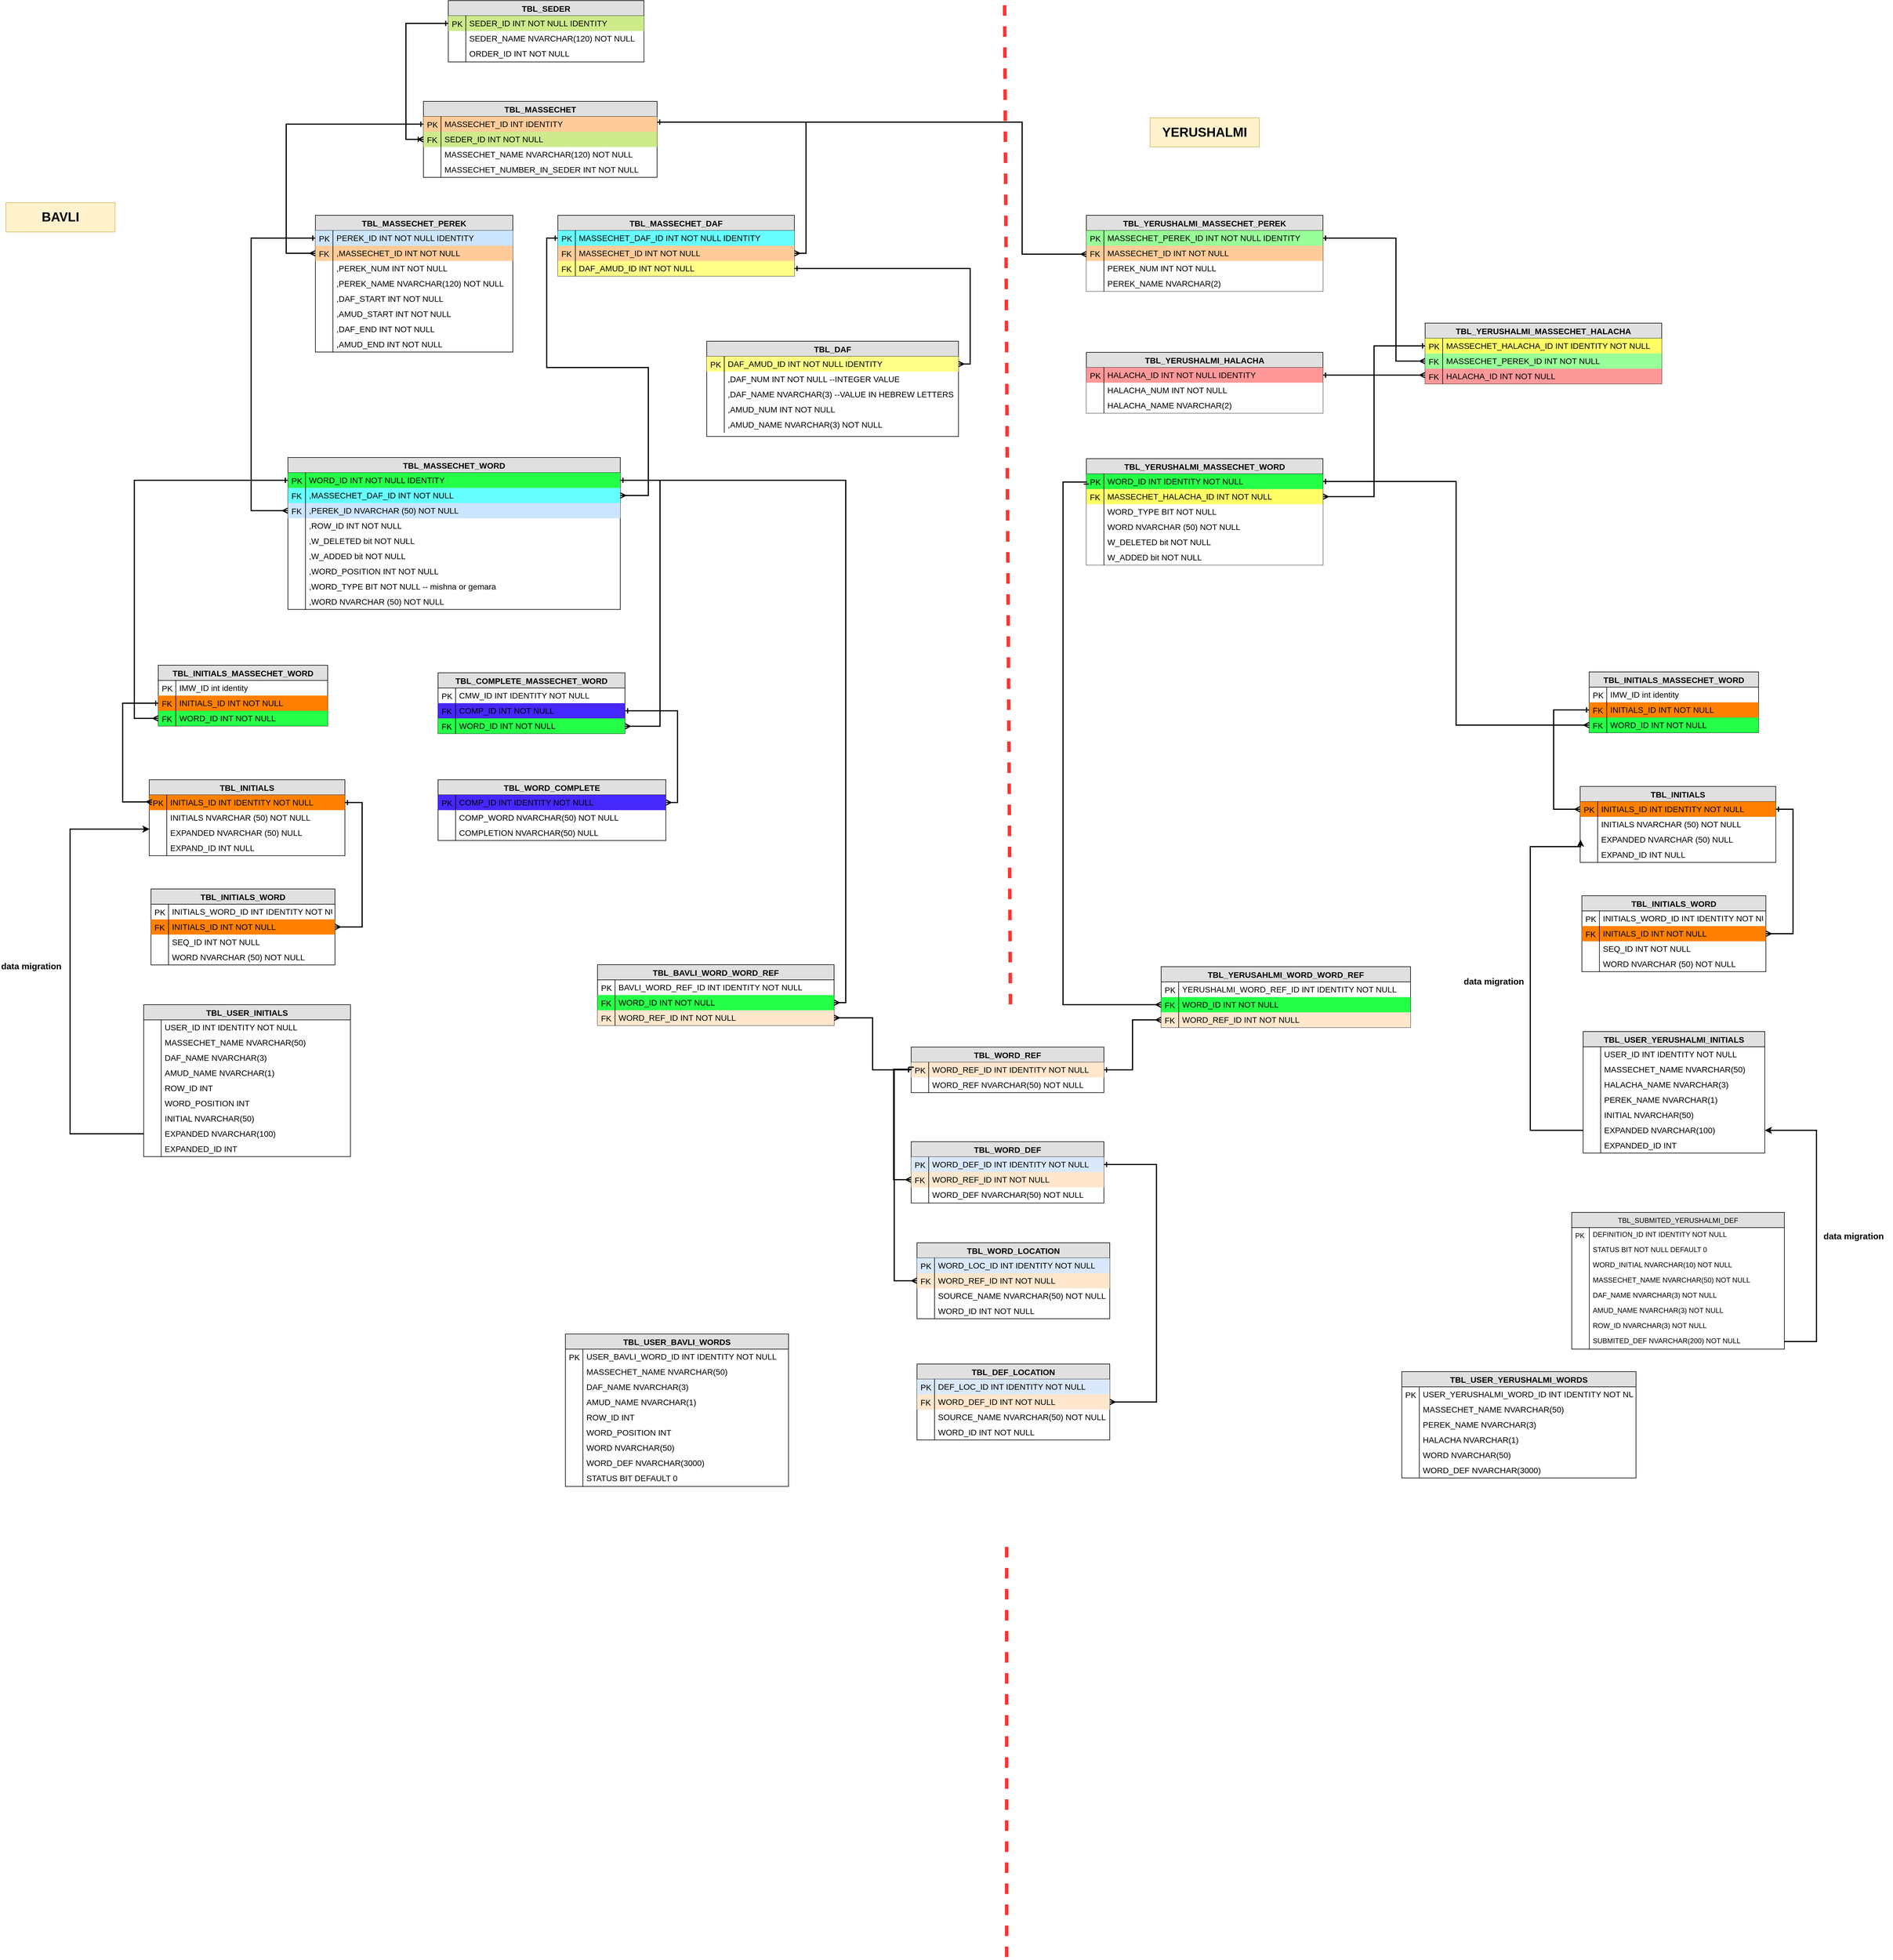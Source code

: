 <mxfile version="11.1.4" type="device"><diagram id="Bk1ZFnEpO-6pjGy5AuZi" name="Page-1"><mxGraphModel dx="3026" dy="2318" grid="1" gridSize="10" guides="1" tooltips="1" connect="1" arrows="1" fold="1" page="1" pageScale="1" pageWidth="850" pageHeight="1100" math="0" shadow="0"><root><mxCell id="0"/><mxCell id="1" parent="0"/><mxCell id="YUyhdA0pz_uNNl78uOKV-800" value="TBL_SEDER" style="swimlane;fontStyle=1;childLayout=stackLayout;horizontal=1;startSize=26;fillColor=#e0e0e0;horizontalStack=0;resizeParent=1;resizeLast=0;collapsible=1;marginBottom=0;swimlaneFillColor=#ffffff;align=center;fontSize=14;" vertex="1" parent="1"><mxGeometry x="287.5" y="-1028" width="335" height="105" as="geometry"/></mxCell><mxCell id="YUyhdA0pz_uNNl78uOKV-801" value="SEDER_ID INT NOT NULL IDENTITY" style="shape=partialRectangle;top=0;left=0;right=0;bottom=0;align=left;verticalAlign=top;spacingTop=-2;fillColor=#cdeb8b;spacingLeft=34;spacingRight=4;overflow=hidden;rotatable=0;points=[[0,0.5],[1,0.5]];portConstraint=eastwest;dropTarget=0;strokeColor=#36393d;fontSize=14;" vertex="1" parent="YUyhdA0pz_uNNl78uOKV-800"><mxGeometry y="26" width="335" height="26" as="geometry"/></mxCell><mxCell id="YUyhdA0pz_uNNl78uOKV-802" value="PK" style="shape=partialRectangle;top=0;left=0;bottom=0;fillColor=none;align=left;verticalAlign=middle;spacingLeft=4;spacingRight=4;overflow=hidden;rotatable=0;points=[];portConstraint=eastwest;part=1;fontSize=14;" vertex="1" connectable="0" parent="YUyhdA0pz_uNNl78uOKV-801"><mxGeometry width="30" height="26" as="geometry"/></mxCell><mxCell id="YUyhdA0pz_uNNl78uOKV-803" value="SEDER_NAME NVARCHAR(120) NOT NULL" style="shape=partialRectangle;top=0;left=0;right=0;bottom=0;align=left;verticalAlign=top;spacingTop=-2;fillColor=none;spacingLeft=34;spacingRight=4;overflow=hidden;rotatable=0;points=[[0,0.5],[1,0.5]];portConstraint=eastwest;dropTarget=0;fontSize=14;" vertex="1" parent="YUyhdA0pz_uNNl78uOKV-800"><mxGeometry y="52" width="335" height="26" as="geometry"/></mxCell><mxCell id="YUyhdA0pz_uNNl78uOKV-804" value="" style="shape=partialRectangle;top=0;left=0;bottom=0;fillColor=none;align=left;verticalAlign=middle;spacingLeft=4;spacingRight=4;overflow=hidden;rotatable=0;points=[];portConstraint=eastwest;part=1;fontSize=14;" vertex="1" connectable="0" parent="YUyhdA0pz_uNNl78uOKV-803"><mxGeometry width="30" height="26" as="geometry"/></mxCell><mxCell id="YUyhdA0pz_uNNl78uOKV-805" value="ORDER_ID INT NOT NULL" style="shape=partialRectangle;top=0;left=0;right=0;bottom=0;align=left;verticalAlign=top;spacingTop=-2;fillColor=none;spacingLeft=34;spacingRight=4;overflow=hidden;rotatable=0;points=[[0,0.5],[1,0.5]];portConstraint=eastwest;dropTarget=0;fontSize=14;" vertex="1" parent="YUyhdA0pz_uNNl78uOKV-800"><mxGeometry y="78" width="335" height="26" as="geometry"/></mxCell><mxCell id="YUyhdA0pz_uNNl78uOKV-806" value="" style="shape=partialRectangle;top=0;left=0;bottom=0;fillColor=none;align=left;verticalAlign=middle;spacingLeft=4;spacingRight=4;overflow=hidden;rotatable=0;points=[];portConstraint=eastwest;part=1;fontSize=14;" vertex="1" connectable="0" parent="YUyhdA0pz_uNNl78uOKV-805"><mxGeometry width="30" height="26" as="geometry"/></mxCell><mxCell id="YUyhdA0pz_uNNl78uOKV-807" value="TBL_MASSECHET" style="swimlane;fontStyle=1;childLayout=stackLayout;horizontal=1;startSize=26;fillColor=#e0e0e0;horizontalStack=0;resizeParent=1;resizeLast=0;collapsible=1;marginBottom=0;swimlaneFillColor=#ffffff;align=center;fontSize=14;" vertex="1" parent="1"><mxGeometry x="245" y="-855.5" width="400" height="130" as="geometry"/></mxCell><mxCell id="YUyhdA0pz_uNNl78uOKV-808" value="MASSECHET_ID INT IDENTITY" style="shape=partialRectangle;top=0;left=0;right=0;bottom=0;align=left;verticalAlign=top;spacingTop=-2;fillColor=#ffcc99;spacingLeft=34;spacingRight=4;overflow=hidden;rotatable=0;points=[[0,0.5],[1,0.5]];portConstraint=eastwest;dropTarget=0;strokeColor=#36393d;fontSize=14;" vertex="1" parent="YUyhdA0pz_uNNl78uOKV-807"><mxGeometry y="26" width="400" height="26" as="geometry"/></mxCell><mxCell id="YUyhdA0pz_uNNl78uOKV-809" value="PK" style="shape=partialRectangle;top=0;left=0;bottom=0;fillColor=none;align=left;verticalAlign=middle;spacingLeft=4;spacingRight=4;overflow=hidden;rotatable=0;points=[];portConstraint=eastwest;part=1;fontSize=14;" vertex="1" connectable="0" parent="YUyhdA0pz_uNNl78uOKV-808"><mxGeometry width="30" height="26" as="geometry"/></mxCell><mxCell id="YUyhdA0pz_uNNl78uOKV-810" value="SEDER_ID INT NOT NULL" style="shape=partialRectangle;top=0;left=0;right=0;bottom=0;align=left;verticalAlign=top;spacingTop=-2;fillColor=#cdeb8b;spacingLeft=34;spacingRight=4;overflow=hidden;rotatable=0;points=[[0,0.5],[1,0.5]];portConstraint=eastwest;dropTarget=0;strokeColor=#36393d;fontSize=14;" vertex="1" parent="YUyhdA0pz_uNNl78uOKV-807"><mxGeometry y="52" width="400" height="26" as="geometry"/></mxCell><mxCell id="YUyhdA0pz_uNNl78uOKV-811" value="FK" style="shape=partialRectangle;top=0;left=0;bottom=0;fillColor=none;align=left;verticalAlign=middle;spacingLeft=4;spacingRight=4;overflow=hidden;rotatable=0;points=[];portConstraint=eastwest;part=1;fontSize=14;" vertex="1" connectable="0" parent="YUyhdA0pz_uNNl78uOKV-810"><mxGeometry width="30" height="26" as="geometry"/></mxCell><mxCell id="YUyhdA0pz_uNNl78uOKV-812" value="MASSECHET_NAME NVARCHAR(120) NOT NULL" style="shape=partialRectangle;top=0;left=0;right=0;bottom=0;align=left;verticalAlign=top;spacingTop=-2;fillColor=none;spacingLeft=34;spacingRight=4;overflow=hidden;rotatable=0;points=[[0,0.5],[1,0.5]];portConstraint=eastwest;dropTarget=0;fontSize=14;" vertex="1" parent="YUyhdA0pz_uNNl78uOKV-807"><mxGeometry y="78" width="400" height="26" as="geometry"/></mxCell><mxCell id="YUyhdA0pz_uNNl78uOKV-813" value="" style="shape=partialRectangle;top=0;left=0;bottom=0;fillColor=none;align=left;verticalAlign=middle;spacingLeft=4;spacingRight=4;overflow=hidden;rotatable=0;points=[];portConstraint=eastwest;part=1;fontSize=14;" vertex="1" connectable="0" parent="YUyhdA0pz_uNNl78uOKV-812"><mxGeometry width="30" height="26" as="geometry"/></mxCell><mxCell id="YUyhdA0pz_uNNl78uOKV-814" value="MASSECHET_NUMBER_IN_SEDER INT NOT NULL" style="shape=partialRectangle;top=0;left=0;right=0;bottom=0;align=left;verticalAlign=top;spacingTop=-2;fillColor=none;spacingLeft=34;spacingRight=4;overflow=hidden;rotatable=0;points=[[0,0.5],[1,0.5]];portConstraint=eastwest;dropTarget=0;fontSize=14;" vertex="1" parent="YUyhdA0pz_uNNl78uOKV-807"><mxGeometry y="104" width="400" height="26" as="geometry"/></mxCell><mxCell id="YUyhdA0pz_uNNl78uOKV-815" value="" style="shape=partialRectangle;top=0;left=0;bottom=0;fillColor=none;align=left;verticalAlign=middle;spacingLeft=4;spacingRight=4;overflow=hidden;rotatable=0;points=[];portConstraint=eastwest;part=1;fontSize=14;" vertex="1" connectable="0" parent="YUyhdA0pz_uNNl78uOKV-814"><mxGeometry width="30" height="26" as="geometry"/></mxCell><mxCell id="YUyhdA0pz_uNNl78uOKV-816" value="TBL_MASSECHET_PEREK" style="swimlane;fontStyle=1;childLayout=stackLayout;horizontal=1;startSize=26;fillColor=#e0e0e0;horizontalStack=0;resizeParent=1;resizeLast=0;collapsible=1;marginBottom=0;swimlaneFillColor=#ffffff;align=center;fontSize=14;" vertex="1" parent="1"><mxGeometry x="60" y="-660.5" width="338" height="234" as="geometry"/></mxCell><mxCell id="YUyhdA0pz_uNNl78uOKV-817" value="PEREK_ID INT NOT NULL IDENTITY" style="shape=partialRectangle;top=0;left=0;right=0;bottom=0;align=left;verticalAlign=top;spacingTop=-2;fillColor=#cce5ff;spacingLeft=34;spacingRight=4;overflow=hidden;rotatable=0;points=[[0,0.5],[1,0.5]];portConstraint=eastwest;dropTarget=0;strokeColor=#36393d;fontSize=14;" vertex="1" parent="YUyhdA0pz_uNNl78uOKV-816"><mxGeometry y="26" width="338" height="26" as="geometry"/></mxCell><mxCell id="YUyhdA0pz_uNNl78uOKV-818" value="PK" style="shape=partialRectangle;top=0;left=0;bottom=0;fillColor=none;align=left;verticalAlign=middle;spacingLeft=4;spacingRight=4;overflow=hidden;rotatable=0;points=[];portConstraint=eastwest;part=1;fontSize=14;" vertex="1" connectable="0" parent="YUyhdA0pz_uNNl78uOKV-817"><mxGeometry width="30" height="26" as="geometry"/></mxCell><mxCell id="YUyhdA0pz_uNNl78uOKV-819" value=",MASSECHET_ID INT NOT NULL" style="shape=partialRectangle;top=0;left=0;right=0;bottom=0;align=left;verticalAlign=top;spacingTop=-2;fillColor=#ffcc99;spacingLeft=34;spacingRight=4;overflow=hidden;rotatable=0;points=[[0,0.5],[1,0.5]];portConstraint=eastwest;dropTarget=0;strokeColor=#36393d;fontSize=14;" vertex="1" parent="YUyhdA0pz_uNNl78uOKV-816"><mxGeometry y="52" width="338" height="26" as="geometry"/></mxCell><mxCell id="YUyhdA0pz_uNNl78uOKV-820" value="FK" style="shape=partialRectangle;top=0;left=0;bottom=0;fillColor=none;align=left;verticalAlign=middle;spacingLeft=4;spacingRight=4;overflow=hidden;rotatable=0;points=[];portConstraint=eastwest;part=1;fontSize=14;" vertex="1" connectable="0" parent="YUyhdA0pz_uNNl78uOKV-819"><mxGeometry width="30" height="26" as="geometry"/></mxCell><mxCell id="YUyhdA0pz_uNNl78uOKV-821" value=",PEREK_NUM INT NOT NULL" style="shape=partialRectangle;top=0;left=0;right=0;bottom=0;align=left;verticalAlign=top;spacingTop=-2;fillColor=none;spacingLeft=34;spacingRight=4;overflow=hidden;rotatable=0;points=[[0,0.5],[1,0.5]];portConstraint=eastwest;dropTarget=0;fontSize=14;" vertex="1" parent="YUyhdA0pz_uNNl78uOKV-816"><mxGeometry y="78" width="338" height="26" as="geometry"/></mxCell><mxCell id="YUyhdA0pz_uNNl78uOKV-822" value="" style="shape=partialRectangle;top=0;left=0;bottom=0;fillColor=none;align=left;verticalAlign=middle;spacingLeft=4;spacingRight=4;overflow=hidden;rotatable=0;points=[];portConstraint=eastwest;part=1;fontSize=14;" vertex="1" connectable="0" parent="YUyhdA0pz_uNNl78uOKV-821"><mxGeometry width="30" height="26" as="geometry"/></mxCell><mxCell id="YUyhdA0pz_uNNl78uOKV-823" value=",PEREK_NAME NVARCHAR(120) NOT NULL" style="shape=partialRectangle;top=0;left=0;right=0;bottom=0;align=left;verticalAlign=top;spacingTop=-2;fillColor=none;spacingLeft=34;spacingRight=4;overflow=hidden;rotatable=0;points=[[0,0.5],[1,0.5]];portConstraint=eastwest;dropTarget=0;fontSize=14;" vertex="1" parent="YUyhdA0pz_uNNl78uOKV-816"><mxGeometry y="104" width="338" height="26" as="geometry"/></mxCell><mxCell id="YUyhdA0pz_uNNl78uOKV-824" value="" style="shape=partialRectangle;top=0;left=0;bottom=0;fillColor=none;align=left;verticalAlign=middle;spacingLeft=4;spacingRight=4;overflow=hidden;rotatable=0;points=[];portConstraint=eastwest;part=1;fontSize=14;" vertex="1" connectable="0" parent="YUyhdA0pz_uNNl78uOKV-823"><mxGeometry width="30" height="26" as="geometry"/></mxCell><mxCell id="YUyhdA0pz_uNNl78uOKV-825" value=",DAF_START INT NOT NULL" style="shape=partialRectangle;top=0;left=0;right=0;bottom=0;align=left;verticalAlign=top;spacingTop=-2;fillColor=none;spacingLeft=34;spacingRight=4;overflow=hidden;rotatable=0;points=[[0,0.5],[1,0.5]];portConstraint=eastwest;dropTarget=0;fontSize=14;" vertex="1" parent="YUyhdA0pz_uNNl78uOKV-816"><mxGeometry y="130" width="338" height="26" as="geometry"/></mxCell><mxCell id="YUyhdA0pz_uNNl78uOKV-826" value="" style="shape=partialRectangle;top=0;left=0;bottom=0;fillColor=none;align=left;verticalAlign=middle;spacingLeft=4;spacingRight=4;overflow=hidden;rotatable=0;points=[];portConstraint=eastwest;part=1;" vertex="1" connectable="0" parent="YUyhdA0pz_uNNl78uOKV-825"><mxGeometry width="30" height="26" as="geometry"/></mxCell><mxCell id="YUyhdA0pz_uNNl78uOKV-827" value=",AMUD_START INT NOT NULL" style="shape=partialRectangle;top=0;left=0;right=0;bottom=0;align=left;verticalAlign=top;spacingTop=-2;fillColor=none;spacingLeft=34;spacingRight=4;overflow=hidden;rotatable=0;points=[[0,0.5],[1,0.5]];portConstraint=eastwest;dropTarget=0;fontSize=14;" vertex="1" parent="YUyhdA0pz_uNNl78uOKV-816"><mxGeometry y="156" width="338" height="26" as="geometry"/></mxCell><mxCell id="YUyhdA0pz_uNNl78uOKV-828" value="" style="shape=partialRectangle;top=0;left=0;bottom=0;fillColor=none;align=left;verticalAlign=middle;spacingLeft=4;spacingRight=4;overflow=hidden;rotatable=0;points=[];portConstraint=eastwest;part=1;" vertex="1" connectable="0" parent="YUyhdA0pz_uNNl78uOKV-827"><mxGeometry width="30" height="26" as="geometry"/></mxCell><mxCell id="YUyhdA0pz_uNNl78uOKV-829" value=",DAF_END INT NOT NULL" style="shape=partialRectangle;top=0;left=0;right=0;bottom=0;align=left;verticalAlign=top;spacingTop=-2;fillColor=none;spacingLeft=34;spacingRight=4;overflow=hidden;rotatable=0;points=[[0,0.5],[1,0.5]];portConstraint=eastwest;dropTarget=0;fontSize=14;" vertex="1" parent="YUyhdA0pz_uNNl78uOKV-816"><mxGeometry y="182" width="338" height="26" as="geometry"/></mxCell><mxCell id="YUyhdA0pz_uNNl78uOKV-830" value="" style="shape=partialRectangle;top=0;left=0;bottom=0;fillColor=none;align=left;verticalAlign=middle;spacingLeft=4;spacingRight=4;overflow=hidden;rotatable=0;points=[];portConstraint=eastwest;part=1;" vertex="1" connectable="0" parent="YUyhdA0pz_uNNl78uOKV-829"><mxGeometry width="30" height="26" as="geometry"/></mxCell><mxCell id="YUyhdA0pz_uNNl78uOKV-831" value=",AMUD_END INT NOT NULL" style="shape=partialRectangle;top=0;left=0;right=0;bottom=0;align=left;verticalAlign=top;spacingTop=-2;fillColor=none;spacingLeft=34;spacingRight=4;overflow=hidden;rotatable=0;points=[[0,0.5],[1,0.5]];portConstraint=eastwest;dropTarget=0;fontSize=14;" vertex="1" parent="YUyhdA0pz_uNNl78uOKV-816"><mxGeometry y="208" width="338" height="26" as="geometry"/></mxCell><mxCell id="YUyhdA0pz_uNNl78uOKV-832" value="" style="shape=partialRectangle;top=0;left=0;bottom=0;fillColor=none;align=left;verticalAlign=middle;spacingLeft=4;spacingRight=4;overflow=hidden;rotatable=0;points=[];portConstraint=eastwest;part=1;" vertex="1" connectable="0" parent="YUyhdA0pz_uNNl78uOKV-831"><mxGeometry width="30" height="26" as="geometry"/></mxCell><mxCell id="YUyhdA0pz_uNNl78uOKV-833" style="edgeStyle=orthogonalEdgeStyle;rounded=0;orthogonalLoop=1;jettySize=auto;html=1;entryX=0;entryY=0.5;entryDx=0;entryDy=0;startArrow=ERone;startFill=0;endArrow=ERmany;endFill=0;strokeWidth=2;" edge="1" parent="1" source="YUyhdA0pz_uNNl78uOKV-808" target="YUyhdA0pz_uNNl78uOKV-819"><mxGeometry relative="1" as="geometry"><Array as="points"><mxPoint x="10" y="-816"/><mxPoint x="10" y="-595"/></Array></mxGeometry></mxCell><mxCell id="YUyhdA0pz_uNNl78uOKV-834" style="edgeStyle=orthogonalEdgeStyle;rounded=0;orthogonalLoop=1;jettySize=auto;html=1;exitX=0;exitY=0.5;exitDx=0;exitDy=0;entryX=0;entryY=0.5;entryDx=0;entryDy=0;startArrow=ERone;startFill=0;endArrow=ERoneToMany;endFill=0;strokeWidth=2;" edge="1" parent="1" source="YUyhdA0pz_uNNl78uOKV-801" target="YUyhdA0pz_uNNl78uOKV-810"><mxGeometry relative="1" as="geometry"><Array as="points"><mxPoint x="215" y="-989"/><mxPoint x="215" y="-790"/></Array></mxGeometry></mxCell><mxCell id="YUyhdA0pz_uNNl78uOKV-835" value="TBL_DAF" style="swimlane;fontStyle=1;childLayout=stackLayout;horizontal=1;startSize=26;fillColor=#e0e0e0;horizontalStack=0;resizeParent=1;resizeLast=0;collapsible=1;marginBottom=0;swimlaneFillColor=#ffffff;align=center;fontSize=14;" vertex="1" parent="1"><mxGeometry x="730" y="-445" width="431" height="163" as="geometry"/></mxCell><mxCell id="YUyhdA0pz_uNNl78uOKV-836" value="DAF_AMUD_ID INT NOT NULL IDENTITY" style="shape=partialRectangle;top=0;left=0;right=0;bottom=0;align=left;verticalAlign=top;spacingTop=-2;fillColor=#ffff88;spacingLeft=34;spacingRight=4;overflow=hidden;rotatable=0;points=[[0,0.5],[1,0.5]];portConstraint=eastwest;dropTarget=0;strokeColor=#36393d;fontSize=14;" vertex="1" parent="YUyhdA0pz_uNNl78uOKV-835"><mxGeometry y="26" width="431" height="26" as="geometry"/></mxCell><mxCell id="YUyhdA0pz_uNNl78uOKV-837" value="PK" style="shape=partialRectangle;top=0;left=0;bottom=0;fillColor=none;align=left;verticalAlign=middle;spacingLeft=4;spacingRight=4;overflow=hidden;rotatable=0;points=[];portConstraint=eastwest;part=1;fontSize=14;" vertex="1" connectable="0" parent="YUyhdA0pz_uNNl78uOKV-836"><mxGeometry width="30" height="26" as="geometry"/></mxCell><mxCell id="YUyhdA0pz_uNNl78uOKV-838" value=",DAF_NUM INT NOT NULL --INTEGER VALUE" style="shape=partialRectangle;top=0;left=0;right=0;bottom=0;align=left;verticalAlign=top;spacingTop=-2;fillColor=none;spacingLeft=34;spacingRight=4;overflow=hidden;rotatable=0;points=[[0,0.5],[1,0.5]];portConstraint=eastwest;dropTarget=0;fontSize=14;" vertex="1" parent="YUyhdA0pz_uNNl78uOKV-835"><mxGeometry y="52" width="431" height="26" as="geometry"/></mxCell><mxCell id="YUyhdA0pz_uNNl78uOKV-839" value="" style="shape=partialRectangle;top=0;left=0;bottom=0;fillColor=none;align=left;verticalAlign=middle;spacingLeft=4;spacingRight=4;overflow=hidden;rotatable=0;points=[];portConstraint=eastwest;part=1;fontSize=14;" vertex="1" connectable="0" parent="YUyhdA0pz_uNNl78uOKV-838"><mxGeometry width="30" height="26" as="geometry"/></mxCell><mxCell id="YUyhdA0pz_uNNl78uOKV-840" value=",DAF_NAME NVARCHAR(3) --VALUE IN HEBREW LETTERS" style="shape=partialRectangle;top=0;left=0;right=0;bottom=0;align=left;verticalAlign=top;spacingTop=-2;fillColor=none;spacingLeft=34;spacingRight=4;overflow=hidden;rotatable=0;points=[[0,0.5],[1,0.5]];portConstraint=eastwest;dropTarget=0;fontSize=14;" vertex="1" parent="YUyhdA0pz_uNNl78uOKV-835"><mxGeometry y="78" width="431" height="26" as="geometry"/></mxCell><mxCell id="YUyhdA0pz_uNNl78uOKV-841" value="" style="shape=partialRectangle;top=0;left=0;bottom=0;fillColor=none;align=left;verticalAlign=middle;spacingLeft=4;spacingRight=4;overflow=hidden;rotatable=0;points=[];portConstraint=eastwest;part=1;fontSize=14;" vertex="1" connectable="0" parent="YUyhdA0pz_uNNl78uOKV-840"><mxGeometry width="30" height="26" as="geometry"/></mxCell><mxCell id="YUyhdA0pz_uNNl78uOKV-842" value=",AMUD_NUM INT NOT NULL" style="shape=partialRectangle;top=0;left=0;right=0;bottom=0;align=left;verticalAlign=top;spacingTop=-2;fillColor=none;spacingLeft=34;spacingRight=4;overflow=hidden;rotatable=0;points=[[0,0.5],[1,0.5]];portConstraint=eastwest;dropTarget=0;fontSize=14;" vertex="1" parent="YUyhdA0pz_uNNl78uOKV-835"><mxGeometry y="104" width="431" height="26" as="geometry"/></mxCell><mxCell id="YUyhdA0pz_uNNl78uOKV-843" value="" style="shape=partialRectangle;top=0;left=0;bottom=0;fillColor=none;align=left;verticalAlign=middle;spacingLeft=4;spacingRight=4;overflow=hidden;rotatable=0;points=[];portConstraint=eastwest;part=1;fontSize=14;" vertex="1" connectable="0" parent="YUyhdA0pz_uNNl78uOKV-842"><mxGeometry width="30" height="26" as="geometry"/></mxCell><mxCell id="YUyhdA0pz_uNNl78uOKV-844" value=",AMUD_NAME NVARCHAR(3) NOT NULL" style="shape=partialRectangle;top=0;left=0;right=0;bottom=0;align=left;verticalAlign=top;spacingTop=-2;fillColor=none;spacingLeft=34;spacingRight=4;overflow=hidden;rotatable=0;points=[[0,0.5],[1,0.5]];portConstraint=eastwest;dropTarget=0;fontSize=14;" vertex="1" parent="YUyhdA0pz_uNNl78uOKV-835"><mxGeometry y="130" width="431" height="26" as="geometry"/></mxCell><mxCell id="YUyhdA0pz_uNNl78uOKV-845" value="" style="shape=partialRectangle;top=0;left=0;bottom=0;fillColor=none;align=left;verticalAlign=middle;spacingLeft=4;spacingRight=4;overflow=hidden;rotatable=0;points=[];portConstraint=eastwest;part=1;fontSize=14;" vertex="1" connectable="0" parent="YUyhdA0pz_uNNl78uOKV-844"><mxGeometry width="30" height="26" as="geometry"/></mxCell><mxCell id="YUyhdA0pz_uNNl78uOKV-846" value="TBL_MASSECHET_DAF" style="swimlane;fontStyle=1;childLayout=stackLayout;horizontal=1;startSize=26;fillColor=#e0e0e0;horizontalStack=0;resizeParent=1;resizeLast=0;collapsible=1;marginBottom=0;swimlaneFillColor=#ffffff;align=center;fontSize=14;" vertex="1" parent="1"><mxGeometry x="475.1" y="-660.5" width="405" height="104" as="geometry"/></mxCell><mxCell id="YUyhdA0pz_uNNl78uOKV-847" value="MASSECHET_DAF_ID INT NOT NULL  IDENTITY" style="shape=partialRectangle;top=0;left=0;right=0;bottom=0;align=left;verticalAlign=top;spacingTop=-2;fillColor=#66FFFF;spacingLeft=34;spacingRight=4;overflow=hidden;rotatable=0;points=[[0,0.5],[1,0.5]];portConstraint=eastwest;dropTarget=0;fontSize=14;strokeColor=#666666;fontColor=#000000;fontStyle=0" vertex="1" parent="YUyhdA0pz_uNNl78uOKV-846"><mxGeometry y="26" width="405" height="26" as="geometry"/></mxCell><mxCell id="YUyhdA0pz_uNNl78uOKV-848" value="PK" style="shape=partialRectangle;top=0;left=0;bottom=0;fillColor=none;align=left;verticalAlign=middle;spacingLeft=4;spacingRight=4;overflow=hidden;rotatable=0;points=[];portConstraint=eastwest;part=1;fontSize=14;" vertex="1" connectable="0" parent="YUyhdA0pz_uNNl78uOKV-847"><mxGeometry width="30" height="26" as="geometry"/></mxCell><mxCell id="YUyhdA0pz_uNNl78uOKV-849" value="MASSECHET_ID INT NOT NULL" style="shape=partialRectangle;top=0;left=0;right=0;bottom=0;align=left;verticalAlign=top;spacingTop=-2;fillColor=#ffcc99;spacingLeft=34;spacingRight=4;overflow=hidden;rotatable=0;points=[[0,0.5],[1,0.5]];portConstraint=eastwest;dropTarget=0;fontSize=14;strokeColor=#36393d;" vertex="1" parent="YUyhdA0pz_uNNl78uOKV-846"><mxGeometry y="52" width="405" height="26" as="geometry"/></mxCell><mxCell id="YUyhdA0pz_uNNl78uOKV-850" value="FK" style="shape=partialRectangle;top=0;left=0;bottom=0;fillColor=none;align=left;verticalAlign=middle;spacingLeft=4;spacingRight=4;overflow=hidden;rotatable=0;points=[];portConstraint=eastwest;part=1;fontSize=14;" vertex="1" connectable="0" parent="YUyhdA0pz_uNNl78uOKV-849"><mxGeometry width="30" height="26" as="geometry"/></mxCell><mxCell id="YUyhdA0pz_uNNl78uOKV-851" value="DAF_AMUD_ID INT NOT NULL" style="shape=partialRectangle;top=0;left=0;right=0;bottom=0;align=left;verticalAlign=top;spacingTop=-2;fillColor=#ffff88;spacingLeft=34;spacingRight=4;overflow=hidden;rotatable=0;points=[[0,0.5],[1,0.5]];portConstraint=eastwest;dropTarget=0;fontSize=14;strokeColor=#36393d;" vertex="1" parent="YUyhdA0pz_uNNl78uOKV-846"><mxGeometry y="78" width="405" height="26" as="geometry"/></mxCell><mxCell id="YUyhdA0pz_uNNl78uOKV-852" value="FK" style="shape=partialRectangle;top=0;left=0;bottom=0;fillColor=none;align=left;verticalAlign=middle;spacingLeft=4;spacingRight=4;overflow=hidden;rotatable=0;points=[];portConstraint=eastwest;part=1;fontSize=14;" vertex="1" connectable="0" parent="YUyhdA0pz_uNNl78uOKV-851"><mxGeometry width="30" height="26" as="geometry"/></mxCell><mxCell id="YUyhdA0pz_uNNl78uOKV-853" style="edgeStyle=orthogonalEdgeStyle;rounded=0;orthogonalLoop=1;jettySize=auto;html=1;entryX=1;entryY=0.5;entryDx=0;entryDy=0;fontSize=14;startArrow=ERone;startFill=0;endArrow=ERmany;endFill=0;strokeWidth=2;" edge="1" parent="1" source="YUyhdA0pz_uNNl78uOKV-808" target="YUyhdA0pz_uNNl78uOKV-849"><mxGeometry relative="1" as="geometry"><Array as="points"><mxPoint x="900" y="-820"/><mxPoint x="900" y="-595"/></Array></mxGeometry></mxCell><mxCell id="YUyhdA0pz_uNNl78uOKV-854" value="TBL_MASSECHET_WORD" style="swimlane;fontStyle=1;childLayout=stackLayout;horizontal=1;startSize=26;fillColor=#e0e0e0;horizontalStack=0;resizeParent=1;resizeLast=0;collapsible=1;marginBottom=0;swimlaneFillColor=#ffffff;align=center;fontSize=14;" vertex="1" parent="1"><mxGeometry x="13" y="-246" width="569" height="260" as="geometry"/></mxCell><mxCell id="YUyhdA0pz_uNNl78uOKV-855" value="WORD_ID INT NOT NULL IDENTITY" style="shape=partialRectangle;top=0;left=0;right=0;bottom=0;align=left;verticalAlign=top;spacingTop=-2;fillColor=#24FF48;spacingLeft=34;spacingRight=4;overflow=hidden;rotatable=0;points=[[0,0.5],[1,0.5]];portConstraint=eastwest;dropTarget=0;fontSize=14;strokeColor=#d6b656;" vertex="1" parent="YUyhdA0pz_uNNl78uOKV-854"><mxGeometry y="26" width="569" height="26" as="geometry"/></mxCell><mxCell id="YUyhdA0pz_uNNl78uOKV-856" value="PK" style="shape=partialRectangle;top=0;left=0;bottom=0;fillColor=none;align=left;verticalAlign=middle;spacingLeft=4;spacingRight=4;overflow=hidden;rotatable=0;points=[];portConstraint=eastwest;part=1;fontSize=14;" vertex="1" connectable="0" parent="YUyhdA0pz_uNNl78uOKV-855"><mxGeometry width="30" height="26" as="geometry"/></mxCell><mxCell id="YUyhdA0pz_uNNl78uOKV-857" value=",MASSECHET_DAF_ID INT NOT NULL" style="shape=partialRectangle;top=0;left=0;right=0;bottom=0;align=left;verticalAlign=top;spacingTop=-2;fillColor=#66FFFF;spacingLeft=34;spacingRight=4;overflow=hidden;rotatable=0;points=[[0,0.5],[1,0.5]];portConstraint=eastwest;dropTarget=0;fontSize=14;strokeColor=#6c8ebf;" vertex="1" parent="YUyhdA0pz_uNNl78uOKV-854"><mxGeometry y="52" width="569" height="26" as="geometry"/></mxCell><mxCell id="YUyhdA0pz_uNNl78uOKV-858" value="FK" style="shape=partialRectangle;top=0;left=0;bottom=0;fillColor=none;align=left;verticalAlign=middle;spacingLeft=4;spacingRight=4;overflow=hidden;rotatable=0;points=[];portConstraint=eastwest;part=1;fontSize=14;" vertex="1" connectable="0" parent="YUyhdA0pz_uNNl78uOKV-857"><mxGeometry width="30" height="26" as="geometry"/></mxCell><mxCell id="YUyhdA0pz_uNNl78uOKV-859" value=",PEREK_ID NVARCHAR (50) NOT NULL" style="shape=partialRectangle;top=0;left=0;right=0;bottom=0;align=left;verticalAlign=top;spacingTop=-2;fillColor=#CCE5FF;spacingLeft=34;spacingRight=4;overflow=hidden;rotatable=0;points=[[0,0.5],[1,0.5]];portConstraint=eastwest;dropTarget=0;fontSize=14;strokeColor=#d6b656;" vertex="1" parent="YUyhdA0pz_uNNl78uOKV-854"><mxGeometry y="78" width="569" height="26" as="geometry"/></mxCell><mxCell id="YUyhdA0pz_uNNl78uOKV-860" value="FK" style="shape=partialRectangle;top=0;left=0;bottom=0;fillColor=none;align=left;verticalAlign=middle;spacingLeft=4;spacingRight=4;overflow=hidden;rotatable=0;points=[];portConstraint=eastwest;part=1;fontSize=14;" vertex="1" connectable="0" parent="YUyhdA0pz_uNNl78uOKV-859"><mxGeometry width="30" height="26" as="geometry"/></mxCell><mxCell id="YUyhdA0pz_uNNl78uOKV-861" value=",ROW_ID INT NOT NULL" style="shape=partialRectangle;top=0;left=0;right=0;bottom=0;align=left;verticalAlign=top;spacingTop=-2;fillColor=none;spacingLeft=34;spacingRight=4;overflow=hidden;rotatable=0;points=[[0,0.5],[1,0.5]];portConstraint=eastwest;dropTarget=0;fontSize=14;" vertex="1" parent="YUyhdA0pz_uNNl78uOKV-854"><mxGeometry y="104" width="569" height="26" as="geometry"/></mxCell><mxCell id="YUyhdA0pz_uNNl78uOKV-862" value="" style="shape=partialRectangle;top=0;left=0;bottom=0;fillColor=none;align=left;verticalAlign=middle;spacingLeft=4;spacingRight=4;overflow=hidden;rotatable=0;points=[];portConstraint=eastwest;part=1;fontSize=14;" vertex="1" connectable="0" parent="YUyhdA0pz_uNNl78uOKV-861"><mxGeometry width="30" height="26" as="geometry"/></mxCell><mxCell id="YUyhdA0pz_uNNl78uOKV-863" value=",W_DELETED bit NOT NULL" style="shape=partialRectangle;top=0;left=0;right=0;bottom=0;align=left;verticalAlign=top;spacingTop=-2;fillColor=none;spacingLeft=34;spacingRight=4;overflow=hidden;rotatable=0;points=[[0,0.5],[1,0.5]];portConstraint=eastwest;dropTarget=0;fontSize=14;" vertex="1" parent="YUyhdA0pz_uNNl78uOKV-854"><mxGeometry y="130" width="569" height="26" as="geometry"/></mxCell><mxCell id="YUyhdA0pz_uNNl78uOKV-864" value="" style="shape=partialRectangle;top=0;left=0;bottom=0;fillColor=none;align=left;verticalAlign=middle;spacingLeft=4;spacingRight=4;overflow=hidden;rotatable=0;points=[];portConstraint=eastwest;part=1;fontSize=14;" vertex="1" connectable="0" parent="YUyhdA0pz_uNNl78uOKV-863"><mxGeometry width="30" height="26" as="geometry"/></mxCell><mxCell id="YUyhdA0pz_uNNl78uOKV-865" value=",W_ADDED bit NOT NULL" style="shape=partialRectangle;top=0;left=0;right=0;bottom=0;align=left;verticalAlign=top;spacingTop=-2;fillColor=none;spacingLeft=34;spacingRight=4;overflow=hidden;rotatable=0;points=[[0,0.5],[1,0.5]];portConstraint=eastwest;dropTarget=0;fontSize=14;" vertex="1" parent="YUyhdA0pz_uNNl78uOKV-854"><mxGeometry y="156" width="569" height="26" as="geometry"/></mxCell><mxCell id="YUyhdA0pz_uNNl78uOKV-866" value="" style="shape=partialRectangle;top=0;left=0;bottom=0;fillColor=none;align=left;verticalAlign=middle;spacingLeft=4;spacingRight=4;overflow=hidden;rotatable=0;points=[];portConstraint=eastwest;part=1;fontSize=14;" vertex="1" connectable="0" parent="YUyhdA0pz_uNNl78uOKV-865"><mxGeometry width="30" height="26" as="geometry"/></mxCell><mxCell id="YUyhdA0pz_uNNl78uOKV-867" value=",WORD_POSITION INT NOT NULL" style="shape=partialRectangle;top=0;left=0;right=0;bottom=0;align=left;verticalAlign=top;spacingTop=-2;fillColor=none;spacingLeft=34;spacingRight=4;overflow=hidden;rotatable=0;points=[[0,0.5],[1,0.5]];portConstraint=eastwest;dropTarget=0;fontSize=14;" vertex="1" parent="YUyhdA0pz_uNNl78uOKV-854"><mxGeometry y="182" width="569" height="26" as="geometry"/></mxCell><mxCell id="YUyhdA0pz_uNNl78uOKV-868" value="" style="shape=partialRectangle;top=0;left=0;bottom=0;fillColor=none;align=left;verticalAlign=middle;spacingLeft=4;spacingRight=4;overflow=hidden;rotatable=0;points=[];portConstraint=eastwest;part=1;fontSize=14;" vertex="1" connectable="0" parent="YUyhdA0pz_uNNl78uOKV-867"><mxGeometry width="30" height="26" as="geometry"/></mxCell><mxCell id="YUyhdA0pz_uNNl78uOKV-869" value=",WORD_TYPE BIT NOT NULL -- mishna or gemara" style="shape=partialRectangle;top=0;left=0;right=0;bottom=0;align=left;verticalAlign=top;spacingTop=-2;fillColor=none;spacingLeft=34;spacingRight=4;overflow=hidden;rotatable=0;points=[[0,0.5],[1,0.5]];portConstraint=eastwest;dropTarget=0;fontSize=14;" vertex="1" parent="YUyhdA0pz_uNNl78uOKV-854"><mxGeometry y="208" width="569" height="26" as="geometry"/></mxCell><mxCell id="YUyhdA0pz_uNNl78uOKV-870" value="" style="shape=partialRectangle;top=0;left=0;bottom=0;fillColor=none;align=left;verticalAlign=middle;spacingLeft=4;spacingRight=4;overflow=hidden;rotatable=0;points=[];portConstraint=eastwest;part=1;fontSize=14;" vertex="1" connectable="0" parent="YUyhdA0pz_uNNl78uOKV-869"><mxGeometry width="30" height="26" as="geometry"/></mxCell><mxCell id="YUyhdA0pz_uNNl78uOKV-871" value=",WORD NVARCHAR (50) NOT NULL" style="shape=partialRectangle;top=0;left=0;right=0;bottom=0;align=left;verticalAlign=top;spacingTop=-2;fillColor=none;spacingLeft=34;spacingRight=4;overflow=hidden;rotatable=0;points=[[0,0.5],[1,0.5]];portConstraint=eastwest;dropTarget=0;fontSize=14;" vertex="1" parent="YUyhdA0pz_uNNl78uOKV-854"><mxGeometry y="234" width="569" height="26" as="geometry"/></mxCell><mxCell id="YUyhdA0pz_uNNl78uOKV-872" value="" style="shape=partialRectangle;top=0;left=0;bottom=0;fillColor=none;align=left;verticalAlign=middle;spacingLeft=4;spacingRight=4;overflow=hidden;rotatable=0;points=[];portConstraint=eastwest;part=1;fontSize=14;" vertex="1" connectable="0" parent="YUyhdA0pz_uNNl78uOKV-871"><mxGeometry width="30" height="26" as="geometry"/></mxCell><mxCell id="YUyhdA0pz_uNNl78uOKV-873" style="edgeStyle=orthogonalEdgeStyle;rounded=0;orthogonalLoop=1;jettySize=auto;html=1;exitX=1;exitY=0.5;exitDx=0;exitDy=0;entryX=1;entryY=0.5;entryDx=0;entryDy=0;startArrow=ERone;startFill=0;endArrow=ERmany;endFill=0;strokeWidth=2;" edge="1" parent="1" source="YUyhdA0pz_uNNl78uOKV-851" target="YUyhdA0pz_uNNl78uOKV-836"><mxGeometry relative="1" as="geometry"/></mxCell><mxCell id="YUyhdA0pz_uNNl78uOKV-874" style="edgeStyle=orthogonalEdgeStyle;rounded=0;orthogonalLoop=1;jettySize=auto;html=1;exitX=0;exitY=0.5;exitDx=0;exitDy=0;entryX=1;entryY=0.5;entryDx=0;entryDy=0;startArrow=ERone;startFill=0;endArrow=ERmany;endFill=0;strokeWidth=2;" edge="1" parent="1" source="YUyhdA0pz_uNNl78uOKV-847" target="YUyhdA0pz_uNNl78uOKV-857"><mxGeometry relative="1" as="geometry"><Array as="points"><mxPoint x="476" y="-622"/><mxPoint x="456" y="-622"/><mxPoint x="456" y="-400"/><mxPoint x="630" y="-400"/><mxPoint x="630" y="-181"/></Array></mxGeometry></mxCell><mxCell id="YUyhdA0pz_uNNl78uOKV-875" style="edgeStyle=orthogonalEdgeStyle;rounded=0;orthogonalLoop=1;jettySize=auto;html=1;exitX=0;exitY=0.5;exitDx=0;exitDy=0;entryX=0;entryY=0.5;entryDx=0;entryDy=0;startArrow=ERone;startFill=0;endArrow=ERmany;endFill=0;strokeWidth=2;" edge="1" parent="1" source="YUyhdA0pz_uNNl78uOKV-817" target="YUyhdA0pz_uNNl78uOKV-859"><mxGeometry relative="1" as="geometry"><Array as="points"><mxPoint x="-50" y="-621.5"/><mxPoint x="-50" y="-155.5"/></Array></mxGeometry></mxCell><mxCell id="YUyhdA0pz_uNNl78uOKV-876" value="TBL_INITIALS" style="swimlane;fontStyle=1;childLayout=stackLayout;horizontal=1;startSize=26;fillColor=#e0e0e0;horizontalStack=0;resizeParent=1;resizeLast=0;collapsible=1;marginBottom=0;swimlaneFillColor=#ffffff;align=center;fontSize=14;" vertex="1" parent="1"><mxGeometry x="-224.5" y="305.5" width="335" height="130" as="geometry"/></mxCell><mxCell id="YUyhdA0pz_uNNl78uOKV-877" value="INITIALS_ID INT IDENTITY NOT NULL" style="shape=partialRectangle;top=0;left=0;right=0;bottom=0;align=left;verticalAlign=top;spacingTop=-2;fillColor=#FF8000;spacingLeft=34;spacingRight=4;overflow=hidden;rotatable=0;points=[[0,0.5],[1,0.5]];portConstraint=eastwest;dropTarget=0;fontSize=14;strokeColor=#82b366;" vertex="1" parent="YUyhdA0pz_uNNl78uOKV-876"><mxGeometry y="26" width="335" height="26" as="geometry"/></mxCell><mxCell id="YUyhdA0pz_uNNl78uOKV-878" value="PK" style="shape=partialRectangle;top=0;left=0;bottom=0;fillColor=none;align=left;verticalAlign=middle;spacingLeft=4;spacingRight=4;overflow=hidden;rotatable=0;points=[];portConstraint=eastwest;part=1;fontSize=14;" vertex="1" connectable="0" parent="YUyhdA0pz_uNNl78uOKV-877"><mxGeometry width="30" height="26" as="geometry"/></mxCell><mxCell id="YUyhdA0pz_uNNl78uOKV-879" value="INITIALS NVARCHAR (50) NOT NULL" style="shape=partialRectangle;top=0;left=0;right=0;bottom=0;align=left;verticalAlign=top;spacingTop=-2;fillColor=none;spacingLeft=34;spacingRight=4;overflow=hidden;rotatable=0;points=[[0,0.5],[1,0.5]];portConstraint=eastwest;dropTarget=0;fontSize=14;" vertex="1" parent="YUyhdA0pz_uNNl78uOKV-876"><mxGeometry y="52" width="335" height="26" as="geometry"/></mxCell><mxCell id="YUyhdA0pz_uNNl78uOKV-880" value="" style="shape=partialRectangle;top=0;left=0;bottom=0;fillColor=none;align=left;verticalAlign=middle;spacingLeft=4;spacingRight=4;overflow=hidden;rotatable=0;points=[];portConstraint=eastwest;part=1;fontSize=14;" vertex="1" connectable="0" parent="YUyhdA0pz_uNNl78uOKV-879"><mxGeometry width="30" height="26" as="geometry"/></mxCell><mxCell id="YUyhdA0pz_uNNl78uOKV-881" value="EXPANDED NVARCHAR (50)  NULL" style="shape=partialRectangle;top=0;left=0;right=0;bottom=0;align=left;verticalAlign=top;spacingTop=-2;fillColor=none;spacingLeft=34;spacingRight=4;overflow=hidden;rotatable=0;points=[[0,0.5],[1,0.5]];portConstraint=eastwest;dropTarget=0;fontSize=14;" vertex="1" parent="YUyhdA0pz_uNNl78uOKV-876"><mxGeometry y="78" width="335" height="26" as="geometry"/></mxCell><mxCell id="YUyhdA0pz_uNNl78uOKV-882" value="" style="shape=partialRectangle;top=0;left=0;bottom=0;fillColor=none;align=left;verticalAlign=middle;spacingLeft=4;spacingRight=4;overflow=hidden;rotatable=0;points=[];portConstraint=eastwest;part=1;fontSize=14;" vertex="1" connectable="0" parent="YUyhdA0pz_uNNl78uOKV-881"><mxGeometry width="30" height="26" as="geometry"/></mxCell><mxCell id="YUyhdA0pz_uNNl78uOKV-883" value="EXPAND_ID INT  NULL" style="shape=partialRectangle;top=0;left=0;right=0;bottom=0;align=left;verticalAlign=top;spacingTop=-2;fillColor=none;spacingLeft=34;spacingRight=4;overflow=hidden;rotatable=0;points=[[0,0.5],[1,0.5]];portConstraint=eastwest;dropTarget=0;fontSize=14;" vertex="1" parent="YUyhdA0pz_uNNl78uOKV-876"><mxGeometry y="104" width="335" height="26" as="geometry"/></mxCell><mxCell id="YUyhdA0pz_uNNl78uOKV-884" value="" style="shape=partialRectangle;top=0;left=0;bottom=0;fillColor=none;align=left;verticalAlign=middle;spacingLeft=4;spacingRight=4;overflow=hidden;rotatable=0;points=[];portConstraint=eastwest;part=1;fontSize=14;" vertex="1" connectable="0" parent="YUyhdA0pz_uNNl78uOKV-883"><mxGeometry width="30" height="26" as="geometry"/></mxCell><mxCell id="YUyhdA0pz_uNNl78uOKV-885" value="TBL_INITIALS_WORD" style="swimlane;fontStyle=1;childLayout=stackLayout;horizontal=1;startSize=26;fillColor=#e0e0e0;horizontalStack=0;resizeParent=1;resizeLast=0;collapsible=1;marginBottom=0;swimlaneFillColor=#ffffff;align=center;fontSize=14;" vertex="1" parent="1"><mxGeometry x="-221.5" y="492.5" width="315" height="130" as="geometry"/></mxCell><mxCell id="YUyhdA0pz_uNNl78uOKV-886" value="INITIALS_WORD_ID INT IDENTITY NOT NULL" style="shape=partialRectangle;top=0;left=0;right=0;bottom=0;align=left;verticalAlign=top;spacingTop=-2;fillColor=none;spacingLeft=34;spacingRight=4;overflow=hidden;rotatable=0;points=[[0,0.5],[1,0.5]];portConstraint=eastwest;dropTarget=0;fontSize=14;" vertex="1" parent="YUyhdA0pz_uNNl78uOKV-885"><mxGeometry y="26" width="315" height="26" as="geometry"/></mxCell><mxCell id="YUyhdA0pz_uNNl78uOKV-887" value="PK" style="shape=partialRectangle;top=0;left=0;bottom=0;fillColor=none;align=left;verticalAlign=middle;spacingLeft=4;spacingRight=4;overflow=hidden;rotatable=0;points=[];portConstraint=eastwest;part=1;fontSize=14;" vertex="1" connectable="0" parent="YUyhdA0pz_uNNl78uOKV-886"><mxGeometry width="30" height="26" as="geometry"/></mxCell><mxCell id="YUyhdA0pz_uNNl78uOKV-888" value="INITIALS_ID INT NOT NULL" style="shape=partialRectangle;top=0;left=0;right=0;bottom=0;align=left;verticalAlign=top;spacingTop=-2;fillColor=#FF8000;spacingLeft=34;spacingRight=4;overflow=hidden;rotatable=0;points=[[0,0.5],[1,0.5]];portConstraint=eastwest;dropTarget=0;fontSize=14;strokeColor=#9673a6;" vertex="1" parent="YUyhdA0pz_uNNl78uOKV-885"><mxGeometry y="52" width="315" height="26" as="geometry"/></mxCell><mxCell id="YUyhdA0pz_uNNl78uOKV-889" value="FK" style="shape=partialRectangle;top=0;left=0;bottom=0;fillColor=none;align=left;verticalAlign=middle;spacingLeft=4;spacingRight=4;overflow=hidden;rotatable=0;points=[];portConstraint=eastwest;part=1;fontSize=14;" vertex="1" connectable="0" parent="YUyhdA0pz_uNNl78uOKV-888"><mxGeometry width="30" height="26" as="geometry"/></mxCell><mxCell id="YUyhdA0pz_uNNl78uOKV-890" value="SEQ_ID INT NOT NULL" style="shape=partialRectangle;top=0;left=0;right=0;bottom=0;align=left;verticalAlign=top;spacingTop=-2;fillColor=none;spacingLeft=34;spacingRight=4;overflow=hidden;rotatable=0;points=[[0,0.5],[1,0.5]];portConstraint=eastwest;dropTarget=0;fontSize=14;" vertex="1" parent="YUyhdA0pz_uNNl78uOKV-885"><mxGeometry y="78" width="315" height="26" as="geometry"/></mxCell><mxCell id="YUyhdA0pz_uNNl78uOKV-891" value="" style="shape=partialRectangle;top=0;left=0;bottom=0;fillColor=none;align=left;verticalAlign=middle;spacingLeft=4;spacingRight=4;overflow=hidden;rotatable=0;points=[];portConstraint=eastwest;part=1;fontSize=14;" vertex="1" connectable="0" parent="YUyhdA0pz_uNNl78uOKV-890"><mxGeometry width="30" height="26" as="geometry"/></mxCell><mxCell id="YUyhdA0pz_uNNl78uOKV-892" value="WORD NVARCHAR (50) NOT NULL" style="shape=partialRectangle;top=0;left=0;right=0;bottom=0;align=left;verticalAlign=top;spacingTop=-2;fillColor=none;spacingLeft=34;spacingRight=4;overflow=hidden;rotatable=0;points=[[0,0.5],[1,0.5]];portConstraint=eastwest;dropTarget=0;fontSize=14;" vertex="1" parent="YUyhdA0pz_uNNl78uOKV-885"><mxGeometry y="104" width="315" height="26" as="geometry"/></mxCell><mxCell id="YUyhdA0pz_uNNl78uOKV-893" value="" style="shape=partialRectangle;top=0;left=0;bottom=0;fillColor=none;align=left;verticalAlign=middle;spacingLeft=4;spacingRight=4;overflow=hidden;rotatable=0;points=[];portConstraint=eastwest;part=1;fontSize=14;" vertex="1" connectable="0" parent="YUyhdA0pz_uNNl78uOKV-892"><mxGeometry width="30" height="26" as="geometry"/></mxCell><mxCell id="YUyhdA0pz_uNNl78uOKV-894" value="TBL_WORD_COMPLETE" style="swimlane;fontStyle=1;childLayout=stackLayout;horizontal=1;startSize=26;fillColor=#e0e0e0;horizontalStack=0;resizeParent=1;resizeLast=0;collapsible=1;marginBottom=0;swimlaneFillColor=#ffffff;align=center;fontSize=14;" vertex="1" parent="1"><mxGeometry x="270" y="305.5" width="390" height="104" as="geometry"/></mxCell><mxCell id="YUyhdA0pz_uNNl78uOKV-895" value="COMP_ID INT IDENTITY NOT NULL" style="shape=partialRectangle;top=0;left=0;right=0;bottom=0;align=left;verticalAlign=top;spacingTop=-2;fillColor=#4528FC;spacingLeft=34;spacingRight=4;overflow=hidden;rotatable=0;points=[[0,0.5],[1,0.5]];portConstraint=eastwest;dropTarget=0;fontSize=14;strokeColor=#6c8ebf;" vertex="1" parent="YUyhdA0pz_uNNl78uOKV-894"><mxGeometry y="26" width="390" height="26" as="geometry"/></mxCell><mxCell id="YUyhdA0pz_uNNl78uOKV-896" value="PK" style="shape=partialRectangle;top=0;left=0;bottom=0;fillColor=none;align=left;verticalAlign=middle;spacingLeft=4;spacingRight=4;overflow=hidden;rotatable=0;points=[];portConstraint=eastwest;part=1;fontSize=14;" vertex="1" connectable="0" parent="YUyhdA0pz_uNNl78uOKV-895"><mxGeometry width="30" height="26" as="geometry"/></mxCell><mxCell id="YUyhdA0pz_uNNl78uOKV-897" value="COMP_WORD NVARCHAR(50) NOT NULL" style="shape=partialRectangle;top=0;left=0;right=0;bottom=0;align=left;verticalAlign=top;spacingTop=-2;fillColor=none;spacingLeft=34;spacingRight=4;overflow=hidden;rotatable=0;points=[[0,0.5],[1,0.5]];portConstraint=eastwest;dropTarget=0;fontSize=14;" vertex="1" parent="YUyhdA0pz_uNNl78uOKV-894"><mxGeometry y="52" width="390" height="26" as="geometry"/></mxCell><mxCell id="YUyhdA0pz_uNNl78uOKV-898" value="" style="shape=partialRectangle;top=0;left=0;bottom=0;fillColor=none;align=left;verticalAlign=middle;spacingLeft=4;spacingRight=4;overflow=hidden;rotatable=0;points=[];portConstraint=eastwest;part=1;fontSize=14;" vertex="1" connectable="0" parent="YUyhdA0pz_uNNl78uOKV-897"><mxGeometry width="30" height="26" as="geometry"/></mxCell><mxCell id="YUyhdA0pz_uNNl78uOKV-899" value="COMPLETION NVARCHAR(50) NULL" style="shape=partialRectangle;top=0;left=0;right=0;bottom=0;align=left;verticalAlign=top;spacingTop=-2;fillColor=none;spacingLeft=34;spacingRight=4;overflow=hidden;rotatable=0;points=[[0,0.5],[1,0.5]];portConstraint=eastwest;dropTarget=0;fontSize=14;" vertex="1" parent="YUyhdA0pz_uNNl78uOKV-894"><mxGeometry y="78" width="390" height="26" as="geometry"/></mxCell><mxCell id="YUyhdA0pz_uNNl78uOKV-900" value="" style="shape=partialRectangle;top=0;left=0;bottom=0;fillColor=none;align=left;verticalAlign=middle;spacingLeft=4;spacingRight=4;overflow=hidden;rotatable=0;points=[];portConstraint=eastwest;part=1;fontSize=14;" vertex="1" connectable="0" parent="YUyhdA0pz_uNNl78uOKV-899"><mxGeometry width="30" height="26" as="geometry"/></mxCell><mxCell id="YUyhdA0pz_uNNl78uOKV-901" value="TBL_INITIALS_MASSECHET_WORD" style="swimlane;fontStyle=1;childLayout=stackLayout;horizontal=1;startSize=26;fillColor=#e0e0e0;horizontalStack=0;resizeParent=1;resizeLast=0;collapsible=1;marginBottom=0;swimlaneFillColor=#ffffff;align=center;fontSize=14;" vertex="1" parent="1"><mxGeometry x="-209" y="109.5" width="290" height="104" as="geometry"/></mxCell><mxCell id="YUyhdA0pz_uNNl78uOKV-902" value="IMW_ID int identity" style="shape=partialRectangle;top=0;left=0;right=0;bottom=0;align=left;verticalAlign=top;spacingTop=-2;fillColor=none;spacingLeft=34;spacingRight=4;overflow=hidden;rotatable=0;points=[[0,0.5],[1,0.5]];portConstraint=eastwest;dropTarget=0;fontSize=14;" vertex="1" parent="YUyhdA0pz_uNNl78uOKV-901"><mxGeometry y="26" width="290" height="26" as="geometry"/></mxCell><mxCell id="YUyhdA0pz_uNNl78uOKV-903" value="PK" style="shape=partialRectangle;top=0;left=0;bottom=0;fillColor=none;align=left;verticalAlign=middle;spacingLeft=4;spacingRight=4;overflow=hidden;rotatable=0;points=[];portConstraint=eastwest;part=1;fontSize=14;" vertex="1" connectable="0" parent="YUyhdA0pz_uNNl78uOKV-902"><mxGeometry width="30" height="26" as="geometry"/></mxCell><mxCell id="YUyhdA0pz_uNNl78uOKV-904" value="INITIALS_ID INT NOT NULL" style="shape=partialRectangle;top=0;left=0;right=0;bottom=0;align=left;verticalAlign=top;spacingTop=-2;fillColor=#FF8000;spacingLeft=34;spacingRight=4;overflow=hidden;rotatable=0;points=[[0,0.5],[1,0.5]];portConstraint=eastwest;dropTarget=0;fontSize=14;strokeColor=#6c8ebf;" vertex="1" parent="YUyhdA0pz_uNNl78uOKV-901"><mxGeometry y="52" width="290" height="26" as="geometry"/></mxCell><mxCell id="YUyhdA0pz_uNNl78uOKV-905" value="FK" style="shape=partialRectangle;top=0;left=0;bottom=0;fillColor=none;align=left;verticalAlign=middle;spacingLeft=4;spacingRight=4;overflow=hidden;rotatable=0;points=[];portConstraint=eastwest;part=1;fontSize=14;" vertex="1" connectable="0" parent="YUyhdA0pz_uNNl78uOKV-904"><mxGeometry width="30" height="26" as="geometry"/></mxCell><mxCell id="YUyhdA0pz_uNNl78uOKV-906" value="WORD_ID INT NOT NULL" style="shape=partialRectangle;top=0;left=0;right=0;bottom=0;align=left;verticalAlign=top;spacingTop=-2;fillColor=#24FF48;spacingLeft=34;spacingRight=4;overflow=hidden;rotatable=0;points=[[0,0.5],[1,0.5]];portConstraint=eastwest;dropTarget=0;fontSize=14;strokeColor=#6c8ebf;" vertex="1" parent="YUyhdA0pz_uNNl78uOKV-901"><mxGeometry y="78" width="290" height="26" as="geometry"/></mxCell><mxCell id="YUyhdA0pz_uNNl78uOKV-907" value="FK" style="shape=partialRectangle;top=0;left=0;bottom=0;fillColor=none;align=left;verticalAlign=middle;spacingLeft=4;spacingRight=4;overflow=hidden;rotatable=0;points=[];portConstraint=eastwest;part=1;fontSize=14;" vertex="1" connectable="0" parent="YUyhdA0pz_uNNl78uOKV-906"><mxGeometry width="30" height="26" as="geometry"/></mxCell><mxCell id="YUyhdA0pz_uNNl78uOKV-908" value="TBL_COMPLETE_MASSECHET_WORD" style="swimlane;fontStyle=1;childLayout=stackLayout;horizontal=1;startSize=26;fillColor=#e0e0e0;horizontalStack=0;resizeParent=1;resizeLast=0;collapsible=1;marginBottom=0;swimlaneFillColor=#ffffff;align=center;fontSize=14;" vertex="1" parent="1"><mxGeometry x="270" y="122.5" width="320" height="104" as="geometry"/></mxCell><mxCell id="YUyhdA0pz_uNNl78uOKV-909" value="CMW_ID INT IDENTITY NOT NULL" style="shape=partialRectangle;top=0;left=0;right=0;bottom=0;align=left;verticalAlign=top;spacingTop=-2;fillColor=none;spacingLeft=34;spacingRight=4;overflow=hidden;rotatable=0;points=[[0,0.5],[1,0.5]];portConstraint=eastwest;dropTarget=0;fontSize=14;" vertex="1" parent="YUyhdA0pz_uNNl78uOKV-908"><mxGeometry y="26" width="320" height="26" as="geometry"/></mxCell><mxCell id="YUyhdA0pz_uNNl78uOKV-910" value="PK" style="shape=partialRectangle;top=0;left=0;bottom=0;fillColor=none;align=left;verticalAlign=middle;spacingLeft=4;spacingRight=4;overflow=hidden;rotatable=0;points=[];portConstraint=eastwest;part=1;fontSize=14;" vertex="1" connectable="0" parent="YUyhdA0pz_uNNl78uOKV-909"><mxGeometry width="30" height="26" as="geometry"/></mxCell><mxCell id="YUyhdA0pz_uNNl78uOKV-911" value="COMP_ID INT NOT NULL" style="shape=partialRectangle;top=0;left=0;right=0;bottom=0;align=left;verticalAlign=top;spacingTop=-2;fillColor=#4528FC;spacingLeft=34;spacingRight=4;overflow=hidden;rotatable=0;points=[[0,0.5],[1,0.5]];portConstraint=eastwest;dropTarget=0;fontSize=14;strokeColor=#6c8ebf;" vertex="1" parent="YUyhdA0pz_uNNl78uOKV-908"><mxGeometry y="52" width="320" height="26" as="geometry"/></mxCell><mxCell id="YUyhdA0pz_uNNl78uOKV-912" value="FK" style="shape=partialRectangle;top=0;left=0;bottom=0;fillColor=none;align=left;verticalAlign=middle;spacingLeft=4;spacingRight=4;overflow=hidden;rotatable=0;points=[];portConstraint=eastwest;part=1;fontSize=14;" vertex="1" connectable="0" parent="YUyhdA0pz_uNNl78uOKV-911"><mxGeometry width="30" height="26" as="geometry"/></mxCell><mxCell id="YUyhdA0pz_uNNl78uOKV-913" value="WORD_ID INT NOT NULL" style="shape=partialRectangle;top=0;left=0;right=0;bottom=0;align=left;verticalAlign=top;spacingTop=-2;fillColor=#24FF48;spacingLeft=34;spacingRight=4;overflow=hidden;rotatable=0;points=[[0,0.5],[1,0.5]];portConstraint=eastwest;dropTarget=0;fontSize=14;strokeColor=#82b366;" vertex="1" parent="YUyhdA0pz_uNNl78uOKV-908"><mxGeometry y="78" width="320" height="26" as="geometry"/></mxCell><mxCell id="YUyhdA0pz_uNNl78uOKV-914" value="FK" style="shape=partialRectangle;top=0;left=0;bottom=0;fillColor=none;align=left;verticalAlign=middle;spacingLeft=4;spacingRight=4;overflow=hidden;rotatable=0;points=[];portConstraint=eastwest;part=1;fontSize=14;" vertex="1" connectable="0" parent="YUyhdA0pz_uNNl78uOKV-913"><mxGeometry width="30" height="26" as="geometry"/></mxCell><mxCell id="YUyhdA0pz_uNNl78uOKV-915" style="edgeStyle=orthogonalEdgeStyle;rounded=0;orthogonalLoop=1;jettySize=auto;html=1;exitX=0;exitY=0.5;exitDx=0;exitDy=0;entryX=0;entryY=0.5;entryDx=0;entryDy=0;strokeWidth=2;startArrow=ERone;startFill=0;endArrow=ERmany;endFill=0;" edge="1" parent="1" source="YUyhdA0pz_uNNl78uOKV-855" target="YUyhdA0pz_uNNl78uOKV-906"><mxGeometry relative="1" as="geometry"><Array as="points"><mxPoint x="-250" y="-207.5"/><mxPoint x="-250" y="200.5"/></Array></mxGeometry></mxCell><mxCell id="YUyhdA0pz_uNNl78uOKV-916" style="edgeStyle=orthogonalEdgeStyle;rounded=0;orthogonalLoop=1;jettySize=auto;html=1;exitX=0;exitY=0.5;exitDx=0;exitDy=0;startArrow=ERone;startFill=0;endArrow=ERmany;endFill=0;strokeWidth=2;" edge="1" parent="1" source="YUyhdA0pz_uNNl78uOKV-904"><mxGeometry relative="1" as="geometry"><Array as="points"><mxPoint x="-270" y="174.5"/><mxPoint x="-270" y="343.5"/><mxPoint x="-225" y="343.5"/></Array><mxPoint x="-220" y="344" as="targetPoint"/></mxGeometry></mxCell><mxCell id="YUyhdA0pz_uNNl78uOKV-917" style="edgeStyle=orthogonalEdgeStyle;rounded=0;orthogonalLoop=1;jettySize=auto;html=1;exitX=1;exitY=0.5;exitDx=0;exitDy=0;entryX=1;entryY=0.5;entryDx=0;entryDy=0;startArrow=ERone;startFill=0;endArrow=ERmany;endFill=0;strokeWidth=2;" edge="1" parent="1" source="YUyhdA0pz_uNNl78uOKV-877" target="YUyhdA0pz_uNNl78uOKV-888"><mxGeometry relative="1" as="geometry"><Array as="points"><mxPoint x="140" y="344.5"/><mxPoint x="140" y="557.5"/></Array></mxGeometry></mxCell><mxCell id="YUyhdA0pz_uNNl78uOKV-918" style="edgeStyle=orthogonalEdgeStyle;rounded=0;orthogonalLoop=1;jettySize=auto;html=1;exitX=1;exitY=0.5;exitDx=0;exitDy=0;entryX=1;entryY=0.5;entryDx=0;entryDy=0;startArrow=ERone;startFill=0;endArrow=ERmany;endFill=0;strokeWidth=2;" edge="1" parent="1" source="YUyhdA0pz_uNNl78uOKV-911" target="YUyhdA0pz_uNNl78uOKV-895"><mxGeometry relative="1" as="geometry"/></mxCell><mxCell id="YUyhdA0pz_uNNl78uOKV-919" style="edgeStyle=orthogonalEdgeStyle;rounded=0;orthogonalLoop=1;jettySize=auto;html=1;exitX=1;exitY=0.5;exitDx=0;exitDy=0;startArrow=ERone;startFill=0;endArrow=ERmany;endFill=0;strokeWidth=2;" edge="1" parent="1" source="YUyhdA0pz_uNNl78uOKV-855"><mxGeometry relative="1" as="geometry"><mxPoint x="590" y="214" as="targetPoint"/><Array as="points"><mxPoint x="650" y="-207.5"/><mxPoint x="650" y="213.5"/></Array></mxGeometry></mxCell><mxCell id="YUyhdA0pz_uNNl78uOKV-920" value="TBL_USER_INITIALS" style="swimlane;fontStyle=1;childLayout=stackLayout;horizontal=1;startSize=26;fillColor=#e0e0e0;horizontalStack=0;resizeParent=1;resizeLast=0;collapsible=1;marginBottom=0;swimlaneFillColor=#ffffff;align=center;fontSize=14;" vertex="1" parent="1"><mxGeometry x="-234" y="690.5" width="354" height="260" as="geometry"/></mxCell><mxCell id="YUyhdA0pz_uNNl78uOKV-921" value="USER_ID INT IDENTITY NOT NULL" style="shape=partialRectangle;top=0;left=0;right=0;bottom=0;align=left;verticalAlign=top;spacingTop=-2;fillColor=none;spacingLeft=34;spacingRight=4;overflow=hidden;rotatable=0;points=[[0,0.5],[1,0.5]];portConstraint=eastwest;dropTarget=0;fontSize=14;" vertex="1" parent="YUyhdA0pz_uNNl78uOKV-920"><mxGeometry y="26" width="354" height="26" as="geometry"/></mxCell><mxCell id="YUyhdA0pz_uNNl78uOKV-922" value="" style="shape=partialRectangle;top=0;left=0;bottom=0;fillColor=none;align=left;verticalAlign=middle;spacingLeft=4;spacingRight=4;overflow=hidden;rotatable=0;points=[];portConstraint=eastwest;part=1;fontSize=14;" vertex="1" connectable="0" parent="YUyhdA0pz_uNNl78uOKV-921"><mxGeometry width="30" height="26" as="geometry"/></mxCell><mxCell id="YUyhdA0pz_uNNl78uOKV-923" value="MASSECHET_NAME NVARCHAR(50)" style="shape=partialRectangle;top=0;left=0;right=0;bottom=0;align=left;verticalAlign=top;spacingTop=-2;fillColor=none;spacingLeft=34;spacingRight=4;overflow=hidden;rotatable=0;points=[[0,0.5],[1,0.5]];portConstraint=eastwest;dropTarget=0;fontSize=14;" vertex="1" parent="YUyhdA0pz_uNNl78uOKV-920"><mxGeometry y="52" width="354" height="26" as="geometry"/></mxCell><mxCell id="YUyhdA0pz_uNNl78uOKV-924" value="" style="shape=partialRectangle;top=0;left=0;bottom=0;fillColor=none;align=left;verticalAlign=middle;spacingLeft=4;spacingRight=4;overflow=hidden;rotatable=0;points=[];portConstraint=eastwest;part=1;fontSize=14;" vertex="1" connectable="0" parent="YUyhdA0pz_uNNl78uOKV-923"><mxGeometry width="30" height="26" as="geometry"/></mxCell><mxCell id="YUyhdA0pz_uNNl78uOKV-925" value="DAF_NAME NVARCHAR(3)" style="shape=partialRectangle;top=0;left=0;right=0;bottom=0;align=left;verticalAlign=top;spacingTop=-2;fillColor=none;spacingLeft=34;spacingRight=4;overflow=hidden;rotatable=0;points=[[0,0.5],[1,0.5]];portConstraint=eastwest;dropTarget=0;fontSize=14;" vertex="1" parent="YUyhdA0pz_uNNl78uOKV-920"><mxGeometry y="78" width="354" height="26" as="geometry"/></mxCell><mxCell id="YUyhdA0pz_uNNl78uOKV-926" value="" style="shape=partialRectangle;top=0;left=0;bottom=0;fillColor=none;align=left;verticalAlign=middle;spacingLeft=4;spacingRight=4;overflow=hidden;rotatable=0;points=[];portConstraint=eastwest;part=1;fontSize=14;" vertex="1" connectable="0" parent="YUyhdA0pz_uNNl78uOKV-925"><mxGeometry width="30" height="26" as="geometry"/></mxCell><mxCell id="YUyhdA0pz_uNNl78uOKV-927" value="AMUD_NAME NVARCHAR(1)" style="shape=partialRectangle;top=0;left=0;right=0;bottom=0;align=left;verticalAlign=top;spacingTop=-2;fillColor=none;spacingLeft=34;spacingRight=4;overflow=hidden;rotatable=0;points=[[0,0.5],[1,0.5]];portConstraint=eastwest;dropTarget=0;fontSize=14;" vertex="1" parent="YUyhdA0pz_uNNl78uOKV-920"><mxGeometry y="104" width="354" height="26" as="geometry"/></mxCell><mxCell id="YUyhdA0pz_uNNl78uOKV-928" value="" style="shape=partialRectangle;top=0;left=0;bottom=0;fillColor=none;align=left;verticalAlign=middle;spacingLeft=4;spacingRight=4;overflow=hidden;rotatable=0;points=[];portConstraint=eastwest;part=1;fontSize=14;" vertex="1" connectable="0" parent="YUyhdA0pz_uNNl78uOKV-927"><mxGeometry width="30" height="26" as="geometry"/></mxCell><mxCell id="YUyhdA0pz_uNNl78uOKV-929" value="ROW_ID INT" style="shape=partialRectangle;top=0;left=0;right=0;bottom=0;align=left;verticalAlign=top;spacingTop=-2;fillColor=none;spacingLeft=34;spacingRight=4;overflow=hidden;rotatable=0;points=[[0,0.5],[1,0.5]];portConstraint=eastwest;dropTarget=0;fontSize=14;" vertex="1" parent="YUyhdA0pz_uNNl78uOKV-920"><mxGeometry y="130" width="354" height="26" as="geometry"/></mxCell><mxCell id="YUyhdA0pz_uNNl78uOKV-930" value="" style="shape=partialRectangle;top=0;left=0;bottom=0;fillColor=none;align=left;verticalAlign=middle;spacingLeft=4;spacingRight=4;overflow=hidden;rotatable=0;points=[];portConstraint=eastwest;part=1;fontSize=14;" vertex="1" connectable="0" parent="YUyhdA0pz_uNNl78uOKV-929"><mxGeometry width="30" height="26" as="geometry"/></mxCell><mxCell id="YUyhdA0pz_uNNl78uOKV-931" value="WORD_POSITION INT" style="shape=partialRectangle;top=0;left=0;right=0;bottom=0;align=left;verticalAlign=top;spacingTop=-2;fillColor=none;spacingLeft=34;spacingRight=4;overflow=hidden;rotatable=0;points=[[0,0.5],[1,0.5]];portConstraint=eastwest;dropTarget=0;fontSize=14;" vertex="1" parent="YUyhdA0pz_uNNl78uOKV-920"><mxGeometry y="156" width="354" height="26" as="geometry"/></mxCell><mxCell id="YUyhdA0pz_uNNl78uOKV-932" value="" style="shape=partialRectangle;top=0;left=0;bottom=0;fillColor=none;align=left;verticalAlign=middle;spacingLeft=4;spacingRight=4;overflow=hidden;rotatable=0;points=[];portConstraint=eastwest;part=1;fontSize=14;" vertex="1" connectable="0" parent="YUyhdA0pz_uNNl78uOKV-931"><mxGeometry width="30" height="26" as="geometry"/></mxCell><mxCell id="YUyhdA0pz_uNNl78uOKV-933" value="INITIAL NVARCHAR(50)" style="shape=partialRectangle;top=0;left=0;right=0;bottom=0;align=left;verticalAlign=top;spacingTop=-2;fillColor=none;spacingLeft=34;spacingRight=4;overflow=hidden;rotatable=0;points=[[0,0.5],[1,0.5]];portConstraint=eastwest;dropTarget=0;fontSize=14;" vertex="1" parent="YUyhdA0pz_uNNl78uOKV-920"><mxGeometry y="182" width="354" height="26" as="geometry"/></mxCell><mxCell id="YUyhdA0pz_uNNl78uOKV-934" value="" style="shape=partialRectangle;top=0;left=0;bottom=0;fillColor=none;align=left;verticalAlign=middle;spacingLeft=4;spacingRight=4;overflow=hidden;rotatable=0;points=[];portConstraint=eastwest;part=1;fontSize=14;" vertex="1" connectable="0" parent="YUyhdA0pz_uNNl78uOKV-933"><mxGeometry width="30" height="26" as="geometry"/></mxCell><mxCell id="YUyhdA0pz_uNNl78uOKV-935" value="EXPANDED NVARCHAR(100)" style="shape=partialRectangle;top=0;left=0;right=0;bottom=0;align=left;verticalAlign=top;spacingTop=-2;fillColor=none;spacingLeft=34;spacingRight=4;overflow=hidden;rotatable=0;points=[[0,0.5],[1,0.5]];portConstraint=eastwest;dropTarget=0;fontSize=14;" vertex="1" parent="YUyhdA0pz_uNNl78uOKV-920"><mxGeometry y="208" width="354" height="26" as="geometry"/></mxCell><mxCell id="YUyhdA0pz_uNNl78uOKV-936" value="" style="shape=partialRectangle;top=0;left=0;bottom=0;fillColor=none;align=left;verticalAlign=middle;spacingLeft=4;spacingRight=4;overflow=hidden;rotatable=0;points=[];portConstraint=eastwest;part=1;fontSize=14;" vertex="1" connectable="0" parent="YUyhdA0pz_uNNl78uOKV-935"><mxGeometry width="30" height="26" as="geometry"/></mxCell><mxCell id="YUyhdA0pz_uNNl78uOKV-937" value="EXPANDED_ID INT" style="shape=partialRectangle;top=0;left=0;right=0;bottom=0;align=left;verticalAlign=top;spacingTop=-2;fillColor=none;spacingLeft=34;spacingRight=4;overflow=hidden;rotatable=0;points=[[0,0.5],[1,0.5]];portConstraint=eastwest;dropTarget=0;fontSize=14;" vertex="1" parent="YUyhdA0pz_uNNl78uOKV-920"><mxGeometry y="234" width="354" height="26" as="geometry"/></mxCell><mxCell id="YUyhdA0pz_uNNl78uOKV-938" value="" style="shape=partialRectangle;top=0;left=0;bottom=0;fillColor=none;align=left;verticalAlign=middle;spacingLeft=4;spacingRight=4;overflow=hidden;rotatable=0;points=[];portConstraint=eastwest;part=1;fontSize=14;" vertex="1" connectable="0" parent="YUyhdA0pz_uNNl78uOKV-937"><mxGeometry width="30" height="26" as="geometry"/></mxCell><mxCell id="YUyhdA0pz_uNNl78uOKV-939" style="edgeStyle=orthogonalEdgeStyle;rounded=0;orthogonalLoop=1;jettySize=auto;html=1;entryX=0;entryY=0.5;entryDx=0;entryDy=0;fontSize=14;startArrow=classic;startFill=1;endArrow=none;endFill=0;strokeWidth=2;" edge="1" parent="1" target="YUyhdA0pz_uNNl78uOKV-935"><mxGeometry relative="1" as="geometry"><Array as="points"><mxPoint x="-224" y="390"/><mxPoint x="-360" y="390"/><mxPoint x="-360" y="911"/></Array><mxPoint x="-224" y="390" as="sourcePoint"/></mxGeometry></mxCell><mxCell id="YUyhdA0pz_uNNl78uOKV-940" value="TBL_YERUSHALMI_MASSECHET_PEREK" style="swimlane;fontStyle=1;childLayout=stackLayout;horizontal=1;startSize=26;fillColor=#e0e0e0;horizontalStack=0;resizeParent=1;resizeLast=0;collapsible=1;marginBottom=0;swimlaneFillColor=#ffffff;align=center;fontSize=14;" vertex="1" parent="1"><mxGeometry x="1380.0" y="-660.5" width="405" height="130" as="geometry"/></mxCell><mxCell id="YUyhdA0pz_uNNl78uOKV-941" value="MASSECHET_PEREK_ID INT NOT NULL  IDENTITY" style="shape=partialRectangle;top=0;left=0;right=0;bottom=0;align=left;verticalAlign=top;spacingTop=-2;fillColor=#99FF99;spacingLeft=34;spacingRight=4;overflow=hidden;rotatable=0;points=[[0,0.5],[1,0.5]];portConstraint=eastwest;dropTarget=0;fontSize=14;strokeColor=#666666;fontColor=#000000;fontStyle=0" vertex="1" parent="YUyhdA0pz_uNNl78uOKV-940"><mxGeometry y="26" width="405" height="26" as="geometry"/></mxCell><mxCell id="YUyhdA0pz_uNNl78uOKV-942" value="PK" style="shape=partialRectangle;top=0;left=0;bottom=0;fillColor=none;align=left;verticalAlign=middle;spacingLeft=4;spacingRight=4;overflow=hidden;rotatable=0;points=[];portConstraint=eastwest;part=1;fontSize=14;" vertex="1" connectable="0" parent="YUyhdA0pz_uNNl78uOKV-941"><mxGeometry width="30" height="26" as="geometry"/></mxCell><mxCell id="YUyhdA0pz_uNNl78uOKV-943" value="MASSECHET_ID INT NOT NULL" style="shape=partialRectangle;top=0;left=0;right=0;bottom=0;align=left;verticalAlign=top;spacingTop=-2;fillColor=#FFCC99;spacingLeft=34;spacingRight=4;overflow=hidden;rotatable=0;points=[[0,0.5],[1,0.5]];portConstraint=eastwest;dropTarget=0;fontSize=14;strokeColor=#36393d;" vertex="1" parent="YUyhdA0pz_uNNl78uOKV-940"><mxGeometry y="52" width="405" height="26" as="geometry"/></mxCell><mxCell id="YUyhdA0pz_uNNl78uOKV-944" value="FK" style="shape=partialRectangle;top=0;left=0;bottom=0;fillColor=none;align=left;verticalAlign=middle;spacingLeft=4;spacingRight=4;overflow=hidden;rotatable=0;points=[];portConstraint=eastwest;part=1;fontSize=14;" vertex="1" connectable="0" parent="YUyhdA0pz_uNNl78uOKV-943"><mxGeometry width="30" height="26" as="geometry"/></mxCell><mxCell id="YUyhdA0pz_uNNl78uOKV-945" value="PEREK_NUM INT NOT NULL" style="shape=partialRectangle;top=0;left=0;right=0;bottom=0;align=left;verticalAlign=top;spacingTop=-2;fillColor=#FFFFFF;spacingLeft=34;spacingRight=4;overflow=hidden;rotatable=0;points=[[0,0.5],[1,0.5]];portConstraint=eastwest;dropTarget=0;fontSize=14;strokeColor=#36393d;" vertex="1" parent="YUyhdA0pz_uNNl78uOKV-940"><mxGeometry y="78" width="405" height="26" as="geometry"/></mxCell><mxCell id="YUyhdA0pz_uNNl78uOKV-946" value="" style="shape=partialRectangle;top=0;left=0;bottom=0;fillColor=none;align=left;verticalAlign=middle;spacingLeft=4;spacingRight=4;overflow=hidden;rotatable=0;points=[];portConstraint=eastwest;part=1;fontSize=14;" vertex="1" connectable="0" parent="YUyhdA0pz_uNNl78uOKV-945"><mxGeometry width="30" height="26" as="geometry"/></mxCell><mxCell id="YUyhdA0pz_uNNl78uOKV-947" value="PEREK_NAME NVARCHAR(2)" style="shape=partialRectangle;top=0;left=0;right=0;bottom=0;align=left;verticalAlign=top;spacingTop=-2;fillColor=#FFFFFF;spacingLeft=34;spacingRight=4;overflow=hidden;rotatable=0;points=[[0,0.5],[1,0.5]];portConstraint=eastwest;dropTarget=0;fontSize=14;strokeColor=#36393d;" vertex="1" parent="YUyhdA0pz_uNNl78uOKV-940"><mxGeometry y="104" width="405" height="26" as="geometry"/></mxCell><mxCell id="YUyhdA0pz_uNNl78uOKV-948" value="" style="shape=partialRectangle;top=0;left=0;bottom=0;fillColor=none;align=left;verticalAlign=middle;spacingLeft=4;spacingRight=4;overflow=hidden;rotatable=0;points=[];portConstraint=eastwest;part=1;fontSize=14;" vertex="1" connectable="0" parent="YUyhdA0pz_uNNl78uOKV-947"><mxGeometry width="30" height="26" as="geometry"/></mxCell><mxCell id="YUyhdA0pz_uNNl78uOKV-949" style="edgeStyle=orthogonalEdgeStyle;rounded=0;orthogonalLoop=1;jettySize=auto;html=1;strokeWidth=2;endArrow=ERone;endFill=0;startArrow=ERmany;startFill=0;" edge="1" parent="1" source="YUyhdA0pz_uNNl78uOKV-943" target="YUyhdA0pz_uNNl78uOKV-808"><mxGeometry relative="1" as="geometry"><mxPoint x="645" y="-816" as="targetPoint"/><Array as="points"><mxPoint x="1270" y="-594"/><mxPoint x="1270" y="-820"/></Array></mxGeometry></mxCell><mxCell id="YUyhdA0pz_uNNl78uOKV-950" value="TBL_YERUSHALMI_HALACHA" style="swimlane;fontStyle=1;childLayout=stackLayout;horizontal=1;startSize=26;fillColor=#e0e0e0;horizontalStack=0;resizeParent=1;resizeLast=0;collapsible=1;marginBottom=0;swimlaneFillColor=#ffffff;align=center;fontSize=14;" vertex="1" parent="1"><mxGeometry x="1380" y="-426" width="405" height="104" as="geometry"/></mxCell><mxCell id="YUyhdA0pz_uNNl78uOKV-951" value="HALACHA_ID INT NOT NULL  IDENTITY" style="shape=partialRectangle;top=0;left=0;right=0;bottom=0;align=left;verticalAlign=top;spacingTop=-2;fillColor=#FF9999;spacingLeft=34;spacingRight=4;overflow=hidden;rotatable=0;points=[[0,0.5],[1,0.5]];portConstraint=eastwest;dropTarget=0;fontSize=14;strokeColor=#666666;fontColor=#000000;fontStyle=0" vertex="1" parent="YUyhdA0pz_uNNl78uOKV-950"><mxGeometry y="26" width="405" height="26" as="geometry"/></mxCell><mxCell id="YUyhdA0pz_uNNl78uOKV-952" value="PK" style="shape=partialRectangle;top=0;left=0;bottom=0;fillColor=none;align=left;verticalAlign=middle;spacingLeft=4;spacingRight=4;overflow=hidden;rotatable=0;points=[];portConstraint=eastwest;part=1;fontSize=14;" vertex="1" connectable="0" parent="YUyhdA0pz_uNNl78uOKV-951"><mxGeometry width="30" height="26" as="geometry"/></mxCell><mxCell id="YUyhdA0pz_uNNl78uOKV-953" value="HALACHA_NUM INT NOT NULL" style="shape=partialRectangle;top=0;left=0;right=0;bottom=0;align=left;verticalAlign=top;spacingTop=-2;fillColor=#FFFFFF;spacingLeft=34;spacingRight=4;overflow=hidden;rotatable=0;points=[[0,0.5],[1,0.5]];portConstraint=eastwest;dropTarget=0;fontSize=14;strokeColor=#36393d;" vertex="1" parent="YUyhdA0pz_uNNl78uOKV-950"><mxGeometry y="52" width="405" height="26" as="geometry"/></mxCell><mxCell id="YUyhdA0pz_uNNl78uOKV-954" value="" style="shape=partialRectangle;top=0;left=0;bottom=0;fillColor=none;align=left;verticalAlign=middle;spacingLeft=4;spacingRight=4;overflow=hidden;rotatable=0;points=[];portConstraint=eastwest;part=1;fontSize=14;" vertex="1" connectable="0" parent="YUyhdA0pz_uNNl78uOKV-953"><mxGeometry width="30" height="26" as="geometry"/></mxCell><mxCell id="YUyhdA0pz_uNNl78uOKV-955" value="HALACHA_NAME NVARCHAR(2)" style="shape=partialRectangle;top=0;left=0;right=0;bottom=0;align=left;verticalAlign=top;spacingTop=-2;fillColor=#FFFFFF;spacingLeft=34;spacingRight=4;overflow=hidden;rotatable=0;points=[[0,0.5],[1,0.5]];portConstraint=eastwest;dropTarget=0;fontSize=14;strokeColor=#36393d;" vertex="1" parent="YUyhdA0pz_uNNl78uOKV-950"><mxGeometry y="78" width="405" height="26" as="geometry"/></mxCell><mxCell id="YUyhdA0pz_uNNl78uOKV-956" value="" style="shape=partialRectangle;top=0;left=0;bottom=0;fillColor=none;align=left;verticalAlign=middle;spacingLeft=4;spacingRight=4;overflow=hidden;rotatable=0;points=[];portConstraint=eastwest;part=1;fontSize=14;" vertex="1" connectable="0" parent="YUyhdA0pz_uNNl78uOKV-955"><mxGeometry width="30" height="26" as="geometry"/></mxCell><mxCell id="YUyhdA0pz_uNNl78uOKV-957" style="edgeStyle=orthogonalEdgeStyle;rounded=0;orthogonalLoop=1;jettySize=auto;html=1;entryX=1;entryY=0.5;entryDx=0;entryDy=0;strokeWidth=2;exitX=0;exitY=0.5;exitDx=0;exitDy=0;startArrow=ERmany;startFill=0;endArrow=ERone;endFill=0;" edge="1" parent="1" source="YUyhdA0pz_uNNl78uOKV-961" target="YUyhdA0pz_uNNl78uOKV-941"><mxGeometry relative="1" as="geometry"><Array as="points"><mxPoint x="1910" y="-411"/><mxPoint x="1910" y="-622"/></Array></mxGeometry></mxCell><mxCell id="YUyhdA0pz_uNNl78uOKV-958" value="TBL_YERUSHALMI_MASSECHET_HALACHA" style="swimlane;fontStyle=1;childLayout=stackLayout;horizontal=1;startSize=26;fillColor=#e0e0e0;horizontalStack=0;resizeParent=1;resizeLast=0;collapsible=1;marginBottom=0;swimlaneFillColor=#ffffff;align=center;fontSize=14;" vertex="1" parent="1"><mxGeometry x="1960" y="-476" width="405" height="104" as="geometry"/></mxCell><mxCell id="YUyhdA0pz_uNNl78uOKV-959" value="MASSECHET_HALACHA_ID INT IDENTITY NOT NULL" style="shape=partialRectangle;top=0;left=0;right=0;bottom=0;align=left;verticalAlign=top;spacingTop=-2;fillColor=#FFFF66;spacingLeft=34;spacingRight=4;overflow=hidden;rotatable=0;points=[[0,0.5],[1,0.5]];portConstraint=eastwest;dropTarget=0;fontSize=14;strokeColor=#666666;fontColor=#000000;fontStyle=0" vertex="1" parent="YUyhdA0pz_uNNl78uOKV-958"><mxGeometry y="26" width="405" height="26" as="geometry"/></mxCell><mxCell id="YUyhdA0pz_uNNl78uOKV-960" value="PK" style="shape=partialRectangle;top=0;left=0;bottom=0;fillColor=none;align=left;verticalAlign=middle;spacingLeft=4;spacingRight=4;overflow=hidden;rotatable=0;points=[];portConstraint=eastwest;part=1;fontSize=14;" vertex="1" connectable="0" parent="YUyhdA0pz_uNNl78uOKV-959"><mxGeometry width="30" height="26" as="geometry"/></mxCell><mxCell id="YUyhdA0pz_uNNl78uOKV-961" value="MASSECHET_PEREK_ID INT NOT NULL" style="shape=partialRectangle;top=0;left=0;right=0;bottom=0;align=left;verticalAlign=top;spacingTop=-2;fillColor=#99FF99;spacingLeft=34;spacingRight=4;overflow=hidden;rotatable=0;points=[[0,0.5],[1,0.5]];portConstraint=eastwest;dropTarget=0;fontSize=14;strokeColor=#36393d;" vertex="1" parent="YUyhdA0pz_uNNl78uOKV-958"><mxGeometry y="52" width="405" height="26" as="geometry"/></mxCell><mxCell id="YUyhdA0pz_uNNl78uOKV-962" value="FK" style="shape=partialRectangle;top=0;left=0;bottom=0;fillColor=none;align=left;verticalAlign=middle;spacingLeft=4;spacingRight=4;overflow=hidden;rotatable=0;points=[];portConstraint=eastwest;part=1;fontSize=14;" vertex="1" connectable="0" parent="YUyhdA0pz_uNNl78uOKV-961"><mxGeometry width="30" height="26" as="geometry"/></mxCell><mxCell id="YUyhdA0pz_uNNl78uOKV-963" value="HALACHA_ID INT NOT NULL" style="shape=partialRectangle;top=0;left=0;right=0;bottom=0;align=left;verticalAlign=top;spacingTop=-2;fillColor=#FF9999;spacingLeft=34;spacingRight=4;overflow=hidden;rotatable=0;points=[[0,0.5],[1,0.5]];portConstraint=eastwest;dropTarget=0;fontSize=14;strokeColor=#36393d;" vertex="1" parent="YUyhdA0pz_uNNl78uOKV-958"><mxGeometry y="78" width="405" height="26" as="geometry"/></mxCell><mxCell id="YUyhdA0pz_uNNl78uOKV-964" value="FK" style="shape=partialRectangle;top=0;left=0;bottom=0;fillColor=none;align=left;verticalAlign=middle;spacingLeft=4;spacingRight=4;overflow=hidden;rotatable=0;points=[];portConstraint=eastwest;part=1;fontSize=14;" vertex="1" connectable="0" parent="YUyhdA0pz_uNNl78uOKV-963"><mxGeometry width="30" height="26" as="geometry"/></mxCell><mxCell id="YUyhdA0pz_uNNl78uOKV-965" style="edgeStyle=orthogonalEdgeStyle;rounded=0;orthogonalLoop=1;jettySize=auto;html=1;entryX=1;entryY=0.5;entryDx=0;entryDy=0;strokeWidth=2;endArrow=ERone;endFill=0;startArrow=ERmany;startFill=0;" edge="1" parent="1" source="YUyhdA0pz_uNNl78uOKV-963" target="YUyhdA0pz_uNNl78uOKV-951"><mxGeometry relative="1" as="geometry"><Array as="points"><mxPoint x="1900" y="-387"/><mxPoint x="1900" y="-387"/></Array></mxGeometry></mxCell><mxCell id="YUyhdA0pz_uNNl78uOKV-966" value="TBL_YERUSHALMI_MASSECHET_WORD" style="swimlane;fontStyle=1;childLayout=stackLayout;horizontal=1;startSize=26;fillColor=#e0e0e0;horizontalStack=0;resizeParent=1;resizeLast=0;collapsible=1;marginBottom=0;swimlaneFillColor=#ffffff;align=center;fontSize=14;" vertex="1" parent="1"><mxGeometry x="1380" y="-244" width="405" height="182" as="geometry"/></mxCell><mxCell id="YUyhdA0pz_uNNl78uOKV-967" value="WORD_ID INT IDENTITY NOT NULL" style="shape=partialRectangle;top=0;left=0;right=0;bottom=0;align=left;verticalAlign=top;spacingTop=-2;fillColor=#24FF48;spacingLeft=34;spacingRight=4;overflow=hidden;rotatable=0;points=[[0,0.5],[1,0.5]];portConstraint=eastwest;dropTarget=0;fontSize=14;strokeColor=#6c8ebf;fontStyle=0" vertex="1" parent="YUyhdA0pz_uNNl78uOKV-966"><mxGeometry y="26" width="405" height="26" as="geometry"/></mxCell><mxCell id="YUyhdA0pz_uNNl78uOKV-968" value="PK" style="shape=partialRectangle;top=0;left=0;bottom=0;fillColor=none;align=left;verticalAlign=middle;spacingLeft=4;spacingRight=4;overflow=hidden;rotatable=0;points=[];portConstraint=eastwest;part=1;fontSize=14;" vertex="1" connectable="0" parent="YUyhdA0pz_uNNl78uOKV-967"><mxGeometry width="30" height="26" as="geometry"/></mxCell><mxCell id="YUyhdA0pz_uNNl78uOKV-969" value="MASSECHET_HALACHA_ID INT NOT NULL" style="shape=partialRectangle;top=0;left=0;right=0;bottom=0;align=left;verticalAlign=top;spacingTop=-2;fillColor=#FFFF66;spacingLeft=34;spacingRight=4;overflow=hidden;rotatable=0;points=[[0,0.5],[1,0.5]];portConstraint=eastwest;dropTarget=0;fontSize=14;strokeColor=#36393d;" vertex="1" parent="YUyhdA0pz_uNNl78uOKV-966"><mxGeometry y="52" width="405" height="26" as="geometry"/></mxCell><mxCell id="YUyhdA0pz_uNNl78uOKV-970" value="FK" style="shape=partialRectangle;top=0;left=0;bottom=0;fillColor=none;align=left;verticalAlign=middle;spacingLeft=4;spacingRight=4;overflow=hidden;rotatable=0;points=[];portConstraint=eastwest;part=1;fontSize=14;" vertex="1" connectable="0" parent="YUyhdA0pz_uNNl78uOKV-969"><mxGeometry width="30" height="26" as="geometry"/></mxCell><mxCell id="YUyhdA0pz_uNNl78uOKV-971" value="WORD_TYPE BIT NOT NULL" style="shape=partialRectangle;top=0;left=0;right=0;bottom=0;align=left;verticalAlign=top;spacingTop=-2;fillColor=#FFFFFF;spacingLeft=34;spacingRight=4;overflow=hidden;rotatable=0;points=[[0,0.5],[1,0.5]];portConstraint=eastwest;dropTarget=0;fontSize=14;strokeColor=#36393d;" vertex="1" parent="YUyhdA0pz_uNNl78uOKV-966"><mxGeometry y="78" width="405" height="26" as="geometry"/></mxCell><mxCell id="YUyhdA0pz_uNNl78uOKV-972" value="" style="shape=partialRectangle;top=0;left=0;bottom=0;fillColor=none;align=left;verticalAlign=middle;spacingLeft=4;spacingRight=4;overflow=hidden;rotatable=0;points=[];portConstraint=eastwest;part=1;fontSize=14;" vertex="1" connectable="0" parent="YUyhdA0pz_uNNl78uOKV-971"><mxGeometry width="30" height="26" as="geometry"/></mxCell><mxCell id="YUyhdA0pz_uNNl78uOKV-973" value="WORD NVARCHAR (50) NOT NULL" style="shape=partialRectangle;top=0;left=0;right=0;bottom=0;align=left;verticalAlign=top;spacingTop=-2;fillColor=#FFFFFF;spacingLeft=34;spacingRight=4;overflow=hidden;rotatable=0;points=[[0,0.5],[1,0.5]];portConstraint=eastwest;dropTarget=0;fontSize=14;strokeColor=#36393d;" vertex="1" parent="YUyhdA0pz_uNNl78uOKV-966"><mxGeometry y="104" width="405" height="26" as="geometry"/></mxCell><mxCell id="YUyhdA0pz_uNNl78uOKV-974" value="" style="shape=partialRectangle;top=0;left=0;bottom=0;fillColor=none;align=left;verticalAlign=middle;spacingLeft=4;spacingRight=4;overflow=hidden;rotatable=0;points=[];portConstraint=eastwest;part=1;fontSize=14;" vertex="1" connectable="0" parent="YUyhdA0pz_uNNl78uOKV-973"><mxGeometry width="30" height="26" as="geometry"/></mxCell><mxCell id="YUyhdA0pz_uNNl78uOKV-975" value="W_DELETED bit NOT NULL" style="shape=partialRectangle;top=0;left=0;right=0;bottom=0;align=left;verticalAlign=top;spacingTop=-2;fillColor=#FFFFFF;spacingLeft=34;spacingRight=4;overflow=hidden;rotatable=0;points=[[0,0.5],[1,0.5]];portConstraint=eastwest;dropTarget=0;fontSize=14;strokeColor=#36393d;" vertex="1" parent="YUyhdA0pz_uNNl78uOKV-966"><mxGeometry y="130" width="405" height="26" as="geometry"/></mxCell><mxCell id="YUyhdA0pz_uNNl78uOKV-976" value="" style="shape=partialRectangle;top=0;left=0;bottom=0;fillColor=none;align=left;verticalAlign=middle;spacingLeft=4;spacingRight=4;overflow=hidden;rotatable=0;points=[];portConstraint=eastwest;part=1;fontSize=14;" vertex="1" connectable="0" parent="YUyhdA0pz_uNNl78uOKV-975"><mxGeometry width="30" height="26" as="geometry"/></mxCell><mxCell id="YUyhdA0pz_uNNl78uOKV-977" value="W_ADDED bit NOT NULL" style="shape=partialRectangle;top=0;left=0;right=0;bottom=0;align=left;verticalAlign=top;spacingTop=-2;fillColor=#FFFFFF;spacingLeft=34;spacingRight=4;overflow=hidden;rotatable=0;points=[[0,0.5],[1,0.5]];portConstraint=eastwest;dropTarget=0;fontSize=14;strokeColor=#36393d;" vertex="1" parent="YUyhdA0pz_uNNl78uOKV-966"><mxGeometry y="156" width="405" height="26" as="geometry"/></mxCell><mxCell id="YUyhdA0pz_uNNl78uOKV-978" value="" style="shape=partialRectangle;top=0;left=0;bottom=0;fillColor=none;align=left;verticalAlign=middle;spacingLeft=4;spacingRight=4;overflow=hidden;rotatable=0;points=[];portConstraint=eastwest;part=1;fontSize=14;" vertex="1" connectable="0" parent="YUyhdA0pz_uNNl78uOKV-977"><mxGeometry width="30" height="26" as="geometry"/></mxCell><mxCell id="YUyhdA0pz_uNNl78uOKV-979" style="edgeStyle=orthogonalEdgeStyle;rounded=0;orthogonalLoop=1;jettySize=auto;html=1;entryX=0;entryY=0.5;entryDx=0;entryDy=0;strokeWidth=2;endArrow=ERone;endFill=0;startArrow=ERmany;startFill=0;" edge="1" parent="1" source="YUyhdA0pz_uNNl78uOKV-969" target="YUyhdA0pz_uNNl78uOKV-959"><mxGeometry relative="1" as="geometry"/></mxCell><mxCell id="YUyhdA0pz_uNNl78uOKV-980" value="" style="endArrow=none;dashed=1;html=1;strokeWidth=6;fillColor=#ffe6cc;strokeColor=#FF3333;fontSize=13;" edge="1" parent="1"><mxGeometry width="50" height="50" relative="1" as="geometry"><mxPoint x="1250" y="690" as="sourcePoint"/><mxPoint x="1240" y="-1020" as="targetPoint"/></mxGeometry></mxCell><mxCell id="YUyhdA0pz_uNNl78uOKV-981" value="YERUSHALMI" style="text;html=1;strokeColor=#d6b656;fillColor=#fff2cc;align=center;verticalAlign=middle;whiteSpace=wrap;rounded=0;fontSize=22;fontStyle=1" vertex="1" parent="1"><mxGeometry x="1489" y="-827.5" width="187" height="50" as="geometry"/></mxCell><mxCell id="YUyhdA0pz_uNNl78uOKV-982" value="BAVLI" style="text;html=1;strokeColor=#d6b656;fillColor=#fff2cc;align=center;verticalAlign=middle;whiteSpace=wrap;rounded=0;fontSize=22;fontStyle=1" vertex="1" parent="1"><mxGeometry x="-470" y="-682" width="187" height="50" as="geometry"/></mxCell><mxCell id="YUyhdA0pz_uNNl78uOKV-983" value="TBL_WORD_REF" style="swimlane;fontStyle=1;childLayout=stackLayout;horizontal=1;startSize=26;fillColor=#e0e0e0;horizontalStack=0;resizeParent=1;resizeLast=0;collapsible=1;marginBottom=0;swimlaneFillColor=#ffffff;align=center;fontSize=14;" vertex="1" parent="1"><mxGeometry x="1080" y="763" width="330" height="78" as="geometry"/></mxCell><mxCell id="YUyhdA0pz_uNNl78uOKV-984" value="WORD_REF_ID INT IDENTITY NOT NULL" style="shape=partialRectangle;top=0;left=0;right=0;bottom=0;align=left;verticalAlign=top;spacingTop=-2;fillColor=#ffe6cc;spacingLeft=34;spacingRight=4;overflow=hidden;rotatable=0;points=[[0,0.5],[1,0.5]];portConstraint=eastwest;dropTarget=0;fontSize=14;strokeColor=#d79b00;" vertex="1" parent="YUyhdA0pz_uNNl78uOKV-983"><mxGeometry y="26" width="330" height="26" as="geometry"/></mxCell><mxCell id="YUyhdA0pz_uNNl78uOKV-985" value="PK" style="shape=partialRectangle;top=0;left=0;bottom=0;fillColor=none;align=left;verticalAlign=middle;spacingLeft=4;spacingRight=4;overflow=hidden;rotatable=0;points=[];portConstraint=eastwest;part=1;fontSize=14;" vertex="1" connectable="0" parent="YUyhdA0pz_uNNl78uOKV-984"><mxGeometry width="30" height="26" as="geometry"/></mxCell><mxCell id="YUyhdA0pz_uNNl78uOKV-986" value="WORD_REF NVARCHAR(50) NOT NULL" style="shape=partialRectangle;top=0;left=0;right=0;bottom=0;align=left;verticalAlign=top;spacingTop=-2;fillColor=none;spacingLeft=34;spacingRight=4;overflow=hidden;rotatable=0;points=[[0,0.5],[1,0.5]];portConstraint=eastwest;dropTarget=0;fontSize=14;" vertex="1" parent="YUyhdA0pz_uNNl78uOKV-983"><mxGeometry y="52" width="330" height="26" as="geometry"/></mxCell><mxCell id="YUyhdA0pz_uNNl78uOKV-987" value="" style="shape=partialRectangle;top=0;left=0;bottom=0;fillColor=none;align=left;verticalAlign=middle;spacingLeft=4;spacingRight=4;overflow=hidden;rotatable=0;points=[];portConstraint=eastwest;part=1;fontSize=14;" vertex="1" connectable="0" parent="YUyhdA0pz_uNNl78uOKV-986"><mxGeometry width="30" height="26" as="geometry"/></mxCell><mxCell id="YUyhdA0pz_uNNl78uOKV-988" value="TBL_YERUSAHLMI_WORD_WORD_REF" style="swimlane;fontStyle=1;childLayout=stackLayout;horizontal=1;startSize=26;fillColor=#e0e0e0;horizontalStack=0;resizeParent=1;resizeLast=0;collapsible=1;marginBottom=0;swimlaneFillColor=#ffffff;align=center;fontSize=14;" vertex="1" parent="1"><mxGeometry x="1508" y="625.5" width="427" height="104" as="geometry"/></mxCell><mxCell id="YUyhdA0pz_uNNl78uOKV-989" value="YERUSHALMI_WORD_REF_ID INT IDENTITY NOT NULL" style="shape=partialRectangle;top=0;left=0;right=0;bottom=0;align=left;verticalAlign=top;spacingTop=-2;fillColor=none;spacingLeft=34;spacingRight=4;overflow=hidden;rotatable=0;points=[[0,0.5],[1,0.5]];portConstraint=eastwest;dropTarget=0;fontSize=14;" vertex="1" parent="YUyhdA0pz_uNNl78uOKV-988"><mxGeometry y="26" width="427" height="26" as="geometry"/></mxCell><mxCell id="YUyhdA0pz_uNNl78uOKV-990" value="PK" style="shape=partialRectangle;top=0;left=0;bottom=0;fillColor=none;align=left;verticalAlign=middle;spacingLeft=4;spacingRight=4;overflow=hidden;rotatable=0;points=[];portConstraint=eastwest;part=1;fontSize=14;" vertex="1" connectable="0" parent="YUyhdA0pz_uNNl78uOKV-989"><mxGeometry width="30" height="26" as="geometry"/></mxCell><mxCell id="YUyhdA0pz_uNNl78uOKV-991" value="WORD_ID INT NOT NULL" style="shape=partialRectangle;top=0;left=0;right=0;bottom=0;align=left;verticalAlign=top;spacingTop=-2;fillColor=#24FF48;spacingLeft=34;spacingRight=4;overflow=hidden;rotatable=0;points=[[0,0.5],[1,0.5]];portConstraint=eastwest;dropTarget=0;strokeColor=#6c8ebf;fontSize=14;" vertex="1" parent="YUyhdA0pz_uNNl78uOKV-988"><mxGeometry y="52" width="427" height="26" as="geometry"/></mxCell><mxCell id="YUyhdA0pz_uNNl78uOKV-992" value="FK" style="shape=partialRectangle;top=0;left=0;bottom=0;fillColor=none;align=left;verticalAlign=middle;spacingLeft=4;spacingRight=4;overflow=hidden;rotatable=0;points=[];portConstraint=eastwest;part=1;fontSize=14;" vertex="1" connectable="0" parent="YUyhdA0pz_uNNl78uOKV-991"><mxGeometry width="30" height="26" as="geometry"/></mxCell><mxCell id="YUyhdA0pz_uNNl78uOKV-993" value="WORD_REF_ID INT NOT NULL" style="shape=partialRectangle;top=0;left=0;right=0;bottom=0;align=left;verticalAlign=top;spacingTop=-2;fillColor=#ffe6cc;spacingLeft=34;spacingRight=4;overflow=hidden;rotatable=0;points=[[0,0.5],[1,0.5]];portConstraint=eastwest;dropTarget=0;fontSize=14;strokeColor=#d79b00;" vertex="1" parent="YUyhdA0pz_uNNl78uOKV-988"><mxGeometry y="78" width="427" height="26" as="geometry"/></mxCell><mxCell id="YUyhdA0pz_uNNl78uOKV-994" value="FK" style="shape=partialRectangle;top=0;left=0;bottom=0;fillColor=none;align=left;verticalAlign=middle;spacingLeft=4;spacingRight=4;overflow=hidden;rotatable=0;points=[];portConstraint=eastwest;part=1;fontSize=14;" vertex="1" connectable="0" parent="YUyhdA0pz_uNNl78uOKV-993"><mxGeometry width="30" height="26" as="geometry"/></mxCell><mxCell id="YUyhdA0pz_uNNl78uOKV-995" style="edgeStyle=orthogonalEdgeStyle;rounded=0;orthogonalLoop=1;jettySize=auto;html=1;exitX=0;exitY=0.5;exitDx=0;exitDy=0;startArrow=ERone;startFill=0;endArrow=ERmany;endFill=0;strokeColor=#000000;strokeWidth=2;fontSize=22;entryX=0;entryY=0.5;entryDx=0;entryDy=0;" edge="1" parent="1" source="YUyhdA0pz_uNNl78uOKV-967" target="YUyhdA0pz_uNNl78uOKV-991"><mxGeometry relative="1" as="geometry"><Array as="points"><mxPoint x="1380" y="-204"/><mxPoint x="1340" y="-204"/><mxPoint x="1340" y="690"/></Array><mxPoint x="1400" y="467" as="targetPoint"/></mxGeometry></mxCell><mxCell id="YUyhdA0pz_uNNl78uOKV-996" style="edgeStyle=orthogonalEdgeStyle;rounded=0;orthogonalLoop=1;jettySize=auto;html=1;exitX=1;exitY=0.5;exitDx=0;exitDy=0;entryX=0;entryY=0.5;entryDx=0;entryDy=0;startArrow=ERone;startFill=0;endArrow=ERmany;endFill=0;strokeColor=#000000;strokeWidth=2;fontSize=14;" edge="1" parent="1" source="YUyhdA0pz_uNNl78uOKV-984" target="YUyhdA0pz_uNNl78uOKV-993"><mxGeometry relative="1" as="geometry"/></mxCell><mxCell id="YUyhdA0pz_uNNl78uOKV-997" value="TBL_BAVLI_WORD_WORD_REF" style="swimlane;fontStyle=1;childLayout=stackLayout;horizontal=1;startSize=26;fillColor=#e0e0e0;horizontalStack=0;resizeParent=1;resizeLast=0;collapsible=1;marginBottom=0;swimlaneFillColor=#ffffff;align=center;fontSize=14;" vertex="1" parent="1"><mxGeometry x="543" y="622" width="405" height="104" as="geometry"/></mxCell><mxCell id="YUyhdA0pz_uNNl78uOKV-998" value="BAVLI_WORD_REF_ID INT IDENTITY NOT NULL" style="shape=partialRectangle;top=0;left=0;right=0;bottom=0;align=left;verticalAlign=top;spacingTop=-2;fillColor=none;spacingLeft=34;spacingRight=4;overflow=hidden;rotatable=0;points=[[0,0.5],[1,0.5]];portConstraint=eastwest;dropTarget=0;fontSize=14;" vertex="1" parent="YUyhdA0pz_uNNl78uOKV-997"><mxGeometry y="26" width="405" height="26" as="geometry"/></mxCell><mxCell id="YUyhdA0pz_uNNl78uOKV-999" value="PK" style="shape=partialRectangle;top=0;left=0;bottom=0;fillColor=none;align=left;verticalAlign=middle;spacingLeft=4;spacingRight=4;overflow=hidden;rotatable=0;points=[];portConstraint=eastwest;part=1;fontSize=14;" vertex="1" connectable="0" parent="YUyhdA0pz_uNNl78uOKV-998"><mxGeometry width="30" height="26" as="geometry"/></mxCell><mxCell id="YUyhdA0pz_uNNl78uOKV-1000" value="WORD_ID INT NOT NULL" style="shape=partialRectangle;top=0;left=0;right=0;bottom=0;align=left;verticalAlign=top;spacingTop=-2;fillColor=#24FF48;spacingLeft=34;spacingRight=4;overflow=hidden;rotatable=0;points=[[0,0.5],[1,0.5]];portConstraint=eastwest;dropTarget=0;fontSize=14;strokeColor=#d79b00;" vertex="1" parent="YUyhdA0pz_uNNl78uOKV-997"><mxGeometry y="52" width="405" height="26" as="geometry"/></mxCell><mxCell id="YUyhdA0pz_uNNl78uOKV-1001" value="FK" style="shape=partialRectangle;top=0;left=0;bottom=0;fillColor=none;align=left;verticalAlign=middle;spacingLeft=4;spacingRight=4;overflow=hidden;rotatable=0;points=[];portConstraint=eastwest;part=1;fontSize=14;" vertex="1" connectable="0" parent="YUyhdA0pz_uNNl78uOKV-1000"><mxGeometry width="30" height="26" as="geometry"/></mxCell><mxCell id="YUyhdA0pz_uNNl78uOKV-1002" value="WORD_REF_ID INT NOT NULL" style="shape=partialRectangle;top=0;left=0;right=0;bottom=0;align=left;verticalAlign=top;spacingTop=-2;fillColor=#ffe6cc;spacingLeft=34;spacingRight=4;overflow=hidden;rotatable=0;points=[[0,0.5],[1,0.5]];portConstraint=eastwest;dropTarget=0;fontSize=14;strokeColor=#d79b00;" vertex="1" parent="YUyhdA0pz_uNNl78uOKV-997"><mxGeometry y="78" width="405" height="26" as="geometry"/></mxCell><mxCell id="YUyhdA0pz_uNNl78uOKV-1003" value="FK" style="shape=partialRectangle;top=0;left=0;bottom=0;fillColor=none;align=left;verticalAlign=middle;spacingLeft=4;spacingRight=4;overflow=hidden;rotatable=0;points=[];portConstraint=eastwest;part=1;fontSize=14;" vertex="1" connectable="0" parent="YUyhdA0pz_uNNl78uOKV-1002"><mxGeometry width="30" height="26" as="geometry"/></mxCell><mxCell id="YUyhdA0pz_uNNl78uOKV-1004" style="edgeStyle=orthogonalEdgeStyle;rounded=0;orthogonalLoop=1;jettySize=auto;html=1;exitX=0;exitY=0.5;exitDx=0;exitDy=0;entryX=1;entryY=0.5;entryDx=0;entryDy=0;startArrow=ERone;startFill=0;endArrow=ERmany;endFill=0;strokeColor=#000000;strokeWidth=2;fontSize=14;" edge="1" parent="1" source="YUyhdA0pz_uNNl78uOKV-984" target="YUyhdA0pz_uNNl78uOKV-1002"><mxGeometry relative="1" as="geometry"/></mxCell><mxCell id="YUyhdA0pz_uNNl78uOKV-1005" style="edgeStyle=orthogonalEdgeStyle;rounded=0;orthogonalLoop=1;jettySize=auto;html=1;exitX=1;exitY=0.5;exitDx=0;exitDy=0;startArrow=ERone;startFill=0;endArrow=ERmany;endFill=0;strokeColor=#000000;strokeWidth=2;fontSize=14;entryX=1;entryY=0.5;entryDx=0;entryDy=0;" edge="1" parent="1" source="YUyhdA0pz_uNNl78uOKV-855" target="YUyhdA0pz_uNNl78uOKV-1000"><mxGeometry relative="1" as="geometry"><Array as="points"><mxPoint x="968" y="-207"/><mxPoint x="968" y="687"/></Array><mxPoint x="960" y="687" as="targetPoint"/></mxGeometry></mxCell><mxCell id="YUyhdA0pz_uNNl78uOKV-1006" value="TBL_USER_BAVLI_WORDS" style="swimlane;fontStyle=1;childLayout=stackLayout;horizontal=1;startSize=26;fillColor=#e0e0e0;horizontalStack=0;resizeParent=1;resizeLast=0;collapsible=1;marginBottom=0;swimlaneFillColor=#ffffff;align=center;fontSize=14;" vertex="1" parent="1"><mxGeometry x="488" y="1254" width="382" height="261" as="geometry"/></mxCell><mxCell id="YUyhdA0pz_uNNl78uOKV-1007" value="USER_BAVLI_WORD_ID INT IDENTITY NOT NULL" style="shape=partialRectangle;top=0;left=0;right=0;bottom=0;align=left;verticalAlign=top;spacingTop=-2;fillColor=none;spacingLeft=34;spacingRight=4;overflow=hidden;rotatable=0;points=[[0,0.5],[1,0.5]];portConstraint=eastwest;dropTarget=0;fontSize=14;" vertex="1" parent="YUyhdA0pz_uNNl78uOKV-1006"><mxGeometry y="26" width="382" height="26" as="geometry"/></mxCell><mxCell id="YUyhdA0pz_uNNl78uOKV-1008" value="PK" style="shape=partialRectangle;top=0;left=0;bottom=0;fillColor=none;align=left;verticalAlign=middle;spacingLeft=4;spacingRight=4;overflow=hidden;rotatable=0;points=[];portConstraint=eastwest;part=1;fontSize=14;" vertex="1" connectable="0" parent="YUyhdA0pz_uNNl78uOKV-1007"><mxGeometry width="30" height="26" as="geometry"/></mxCell><mxCell id="YUyhdA0pz_uNNl78uOKV-1009" value="MASSECHET_NAME NVARCHAR(50)" style="shape=partialRectangle;top=0;left=0;right=0;bottom=0;align=left;verticalAlign=top;spacingTop=-2;fillColor=none;spacingLeft=34;spacingRight=4;overflow=hidden;rotatable=0;points=[[0,0.5],[1,0.5]];portConstraint=eastwest;dropTarget=0;fontSize=14;" vertex="1" parent="YUyhdA0pz_uNNl78uOKV-1006"><mxGeometry y="52" width="382" height="26" as="geometry"/></mxCell><mxCell id="YUyhdA0pz_uNNl78uOKV-1010" value="" style="shape=partialRectangle;top=0;left=0;bottom=0;fillColor=none;align=left;verticalAlign=middle;spacingLeft=4;spacingRight=4;overflow=hidden;rotatable=0;points=[];portConstraint=eastwest;part=1;fontSize=14;" vertex="1" connectable="0" parent="YUyhdA0pz_uNNl78uOKV-1009"><mxGeometry width="30" height="26" as="geometry"/></mxCell><mxCell id="YUyhdA0pz_uNNl78uOKV-1011" value="DAF_NAME NVARCHAR(3)" style="shape=partialRectangle;top=0;left=0;right=0;bottom=0;align=left;verticalAlign=top;spacingTop=-2;fillColor=none;spacingLeft=34;spacingRight=4;overflow=hidden;rotatable=0;points=[[0,0.5],[1,0.5]];portConstraint=eastwest;dropTarget=0;fontSize=14;" vertex="1" parent="YUyhdA0pz_uNNl78uOKV-1006"><mxGeometry y="78" width="382" height="26" as="geometry"/></mxCell><mxCell id="YUyhdA0pz_uNNl78uOKV-1012" value="" style="shape=partialRectangle;top=0;left=0;bottom=0;fillColor=none;align=left;verticalAlign=middle;spacingLeft=4;spacingRight=4;overflow=hidden;rotatable=0;points=[];portConstraint=eastwest;part=1;fontSize=14;" vertex="1" connectable="0" parent="YUyhdA0pz_uNNl78uOKV-1011"><mxGeometry width="30" height="26" as="geometry"/></mxCell><mxCell id="YUyhdA0pz_uNNl78uOKV-1013" value="AMUD_NAME NVARCHAR(1)" style="shape=partialRectangle;top=0;left=0;right=0;bottom=0;align=left;verticalAlign=top;spacingTop=-2;fillColor=none;spacingLeft=34;spacingRight=4;overflow=hidden;rotatable=0;points=[[0,0.5],[1,0.5]];portConstraint=eastwest;dropTarget=0;fontSize=14;" vertex="1" parent="YUyhdA0pz_uNNl78uOKV-1006"><mxGeometry y="104" width="382" height="26" as="geometry"/></mxCell><mxCell id="YUyhdA0pz_uNNl78uOKV-1014" value="" style="shape=partialRectangle;top=0;left=0;bottom=0;fillColor=none;align=left;verticalAlign=middle;spacingLeft=4;spacingRight=4;overflow=hidden;rotatable=0;points=[];portConstraint=eastwest;part=1;fontSize=14;" vertex="1" connectable="0" parent="YUyhdA0pz_uNNl78uOKV-1013"><mxGeometry width="30" height="26" as="geometry"/></mxCell><mxCell id="YUyhdA0pz_uNNl78uOKV-1015" value="ROW_ID INT" style="shape=partialRectangle;top=0;left=0;right=0;bottom=0;align=left;verticalAlign=top;spacingTop=-2;fillColor=none;spacingLeft=34;spacingRight=4;overflow=hidden;rotatable=0;points=[[0,0.5],[1,0.5]];portConstraint=eastwest;dropTarget=0;fontSize=14;" vertex="1" parent="YUyhdA0pz_uNNl78uOKV-1006"><mxGeometry y="130" width="382" height="26" as="geometry"/></mxCell><mxCell id="YUyhdA0pz_uNNl78uOKV-1016" value="" style="shape=partialRectangle;top=0;left=0;bottom=0;fillColor=none;align=left;verticalAlign=middle;spacingLeft=4;spacingRight=4;overflow=hidden;rotatable=0;points=[];portConstraint=eastwest;part=1;fontSize=14;" vertex="1" connectable="0" parent="YUyhdA0pz_uNNl78uOKV-1015"><mxGeometry width="30" height="26" as="geometry"/></mxCell><mxCell id="YUyhdA0pz_uNNl78uOKV-1017" value="WORD_POSITION INT" style="shape=partialRectangle;top=0;left=0;right=0;bottom=0;align=left;verticalAlign=top;spacingTop=-2;fillColor=none;spacingLeft=34;spacingRight=4;overflow=hidden;rotatable=0;points=[[0,0.5],[1,0.5]];portConstraint=eastwest;dropTarget=0;fontSize=14;" vertex="1" parent="YUyhdA0pz_uNNl78uOKV-1006"><mxGeometry y="156" width="382" height="26" as="geometry"/></mxCell><mxCell id="YUyhdA0pz_uNNl78uOKV-1018" value="" style="shape=partialRectangle;top=0;left=0;bottom=0;fillColor=none;align=left;verticalAlign=middle;spacingLeft=4;spacingRight=4;overflow=hidden;rotatable=0;points=[];portConstraint=eastwest;part=1;fontSize=14;" vertex="1" connectable="0" parent="YUyhdA0pz_uNNl78uOKV-1017"><mxGeometry width="30" height="26" as="geometry"/></mxCell><mxCell id="YUyhdA0pz_uNNl78uOKV-1019" value="WORD NVARCHAR(50)" style="shape=partialRectangle;top=0;left=0;right=0;bottom=0;align=left;verticalAlign=top;spacingTop=-2;fillColor=none;spacingLeft=34;spacingRight=4;overflow=hidden;rotatable=0;points=[[0,0.5],[1,0.5]];portConstraint=eastwest;dropTarget=0;fontSize=14;" vertex="1" parent="YUyhdA0pz_uNNl78uOKV-1006"><mxGeometry y="182" width="382" height="26" as="geometry"/></mxCell><mxCell id="YUyhdA0pz_uNNl78uOKV-1020" value="" style="shape=partialRectangle;top=0;left=0;bottom=0;fillColor=none;align=left;verticalAlign=middle;spacingLeft=4;spacingRight=4;overflow=hidden;rotatable=0;points=[];portConstraint=eastwest;part=1;fontSize=14;" vertex="1" connectable="0" parent="YUyhdA0pz_uNNl78uOKV-1019"><mxGeometry width="30" height="26" as="geometry"/></mxCell><mxCell id="YUyhdA0pz_uNNl78uOKV-1021" value="WORD_DEF NVARCHAR(3000)" style="shape=partialRectangle;top=0;left=0;right=0;bottom=0;align=left;verticalAlign=top;spacingTop=-2;fillColor=none;spacingLeft=34;spacingRight=4;overflow=hidden;rotatable=0;points=[[0,0.5],[1,0.5]];portConstraint=eastwest;dropTarget=0;fontSize=14;" vertex="1" parent="YUyhdA0pz_uNNl78uOKV-1006"><mxGeometry y="208" width="382" height="26" as="geometry"/></mxCell><mxCell id="YUyhdA0pz_uNNl78uOKV-1022" value="" style="shape=partialRectangle;top=0;left=0;bottom=0;fillColor=none;align=left;verticalAlign=middle;spacingLeft=4;spacingRight=4;overflow=hidden;rotatable=0;points=[];portConstraint=eastwest;part=1;fontSize=14;" vertex="1" connectable="0" parent="YUyhdA0pz_uNNl78uOKV-1021"><mxGeometry width="30" height="26" as="geometry"/></mxCell><mxCell id="YUyhdA0pz_uNNl78uOKV-1023" value="STATUS BIT DEFAULT 0" style="shape=partialRectangle;top=0;left=0;right=0;bottom=0;align=left;verticalAlign=top;spacingTop=-2;fillColor=none;spacingLeft=34;spacingRight=4;overflow=hidden;rotatable=0;points=[[0,0.5],[1,0.5]];portConstraint=eastwest;dropTarget=0;fontSize=14;" vertex="1" parent="YUyhdA0pz_uNNl78uOKV-1006"><mxGeometry y="234" width="382" height="26" as="geometry"/></mxCell><mxCell id="YUyhdA0pz_uNNl78uOKV-1024" value="" style="shape=partialRectangle;top=0;left=0;bottom=0;fillColor=none;align=left;verticalAlign=middle;spacingLeft=4;spacingRight=4;overflow=hidden;rotatable=0;points=[];portConstraint=eastwest;part=1;fontSize=14;" vertex="1" connectable="0" parent="YUyhdA0pz_uNNl78uOKV-1023"><mxGeometry width="30" height="26" as="geometry"/></mxCell><mxCell id="YUyhdA0pz_uNNl78uOKV-1025" value="TBL_USER_YERUSHALMI_WORDS" style="swimlane;fontStyle=1;childLayout=stackLayout;horizontal=1;startSize=26;fillColor=#e0e0e0;horizontalStack=0;resizeParent=1;resizeLast=0;collapsible=1;marginBottom=0;swimlaneFillColor=#ffffff;align=center;fontSize=14;" vertex="1" parent="1"><mxGeometry x="1920" y="1318.5" width="401" height="182" as="geometry"/></mxCell><mxCell id="YUyhdA0pz_uNNl78uOKV-1026" value="USER_YERUSHALMI_WORD_ID INT IDENTITY NOT NULL" style="shape=partialRectangle;top=0;left=0;right=0;bottom=0;align=left;verticalAlign=top;spacingTop=-2;fillColor=none;spacingLeft=34;spacingRight=4;overflow=hidden;rotatable=0;points=[[0,0.5],[1,0.5]];portConstraint=eastwest;dropTarget=0;fontSize=14;" vertex="1" parent="YUyhdA0pz_uNNl78uOKV-1025"><mxGeometry y="26" width="401" height="26" as="geometry"/></mxCell><mxCell id="YUyhdA0pz_uNNl78uOKV-1027" value="PK" style="shape=partialRectangle;top=0;left=0;bottom=0;fillColor=none;align=left;verticalAlign=middle;spacingLeft=4;spacingRight=4;overflow=hidden;rotatable=0;points=[];portConstraint=eastwest;part=1;fontSize=14;" vertex="1" connectable="0" parent="YUyhdA0pz_uNNl78uOKV-1026"><mxGeometry width="30" height="26" as="geometry"/></mxCell><mxCell id="YUyhdA0pz_uNNl78uOKV-1028" value="MASSECHET_NAME NVARCHAR(50)" style="shape=partialRectangle;top=0;left=0;right=0;bottom=0;align=left;verticalAlign=top;spacingTop=-2;fillColor=none;spacingLeft=34;spacingRight=4;overflow=hidden;rotatable=0;points=[[0,0.5],[1,0.5]];portConstraint=eastwest;dropTarget=0;fontSize=14;" vertex="1" parent="YUyhdA0pz_uNNl78uOKV-1025"><mxGeometry y="52" width="401" height="26" as="geometry"/></mxCell><mxCell id="YUyhdA0pz_uNNl78uOKV-1029" value="" style="shape=partialRectangle;top=0;left=0;bottom=0;fillColor=none;align=left;verticalAlign=middle;spacingLeft=4;spacingRight=4;overflow=hidden;rotatable=0;points=[];portConstraint=eastwest;part=1;fontSize=14;" vertex="1" connectable="0" parent="YUyhdA0pz_uNNl78uOKV-1028"><mxGeometry width="30" height="26" as="geometry"/></mxCell><mxCell id="YUyhdA0pz_uNNl78uOKV-1030" value="PEREK_NAME NVARCHAR(3)" style="shape=partialRectangle;top=0;left=0;right=0;bottom=0;align=left;verticalAlign=top;spacingTop=-2;fillColor=none;spacingLeft=34;spacingRight=4;overflow=hidden;rotatable=0;points=[[0,0.5],[1,0.5]];portConstraint=eastwest;dropTarget=0;fontSize=14;" vertex="1" parent="YUyhdA0pz_uNNl78uOKV-1025"><mxGeometry y="78" width="401" height="26" as="geometry"/></mxCell><mxCell id="YUyhdA0pz_uNNl78uOKV-1031" value="" style="shape=partialRectangle;top=0;left=0;bottom=0;fillColor=none;align=left;verticalAlign=middle;spacingLeft=4;spacingRight=4;overflow=hidden;rotatable=0;points=[];portConstraint=eastwest;part=1;fontSize=14;" vertex="1" connectable="0" parent="YUyhdA0pz_uNNl78uOKV-1030"><mxGeometry width="30" height="26" as="geometry"/></mxCell><mxCell id="YUyhdA0pz_uNNl78uOKV-1032" value="HALACHA NVARCHAR(1)" style="shape=partialRectangle;top=0;left=0;right=0;bottom=0;align=left;verticalAlign=top;spacingTop=-2;fillColor=none;spacingLeft=34;spacingRight=4;overflow=hidden;rotatable=0;points=[[0,0.5],[1,0.5]];portConstraint=eastwest;dropTarget=0;fontSize=14;" vertex="1" parent="YUyhdA0pz_uNNl78uOKV-1025"><mxGeometry y="104" width="401" height="26" as="geometry"/></mxCell><mxCell id="YUyhdA0pz_uNNl78uOKV-1033" value="" style="shape=partialRectangle;top=0;left=0;bottom=0;fillColor=none;align=left;verticalAlign=middle;spacingLeft=4;spacingRight=4;overflow=hidden;rotatable=0;points=[];portConstraint=eastwest;part=1;fontSize=14;" vertex="1" connectable="0" parent="YUyhdA0pz_uNNl78uOKV-1032"><mxGeometry width="30" height="26" as="geometry"/></mxCell><mxCell id="YUyhdA0pz_uNNl78uOKV-1034" value="WORD NVARCHAR(50)" style="shape=partialRectangle;top=0;left=0;right=0;bottom=0;align=left;verticalAlign=top;spacingTop=-2;fillColor=none;spacingLeft=34;spacingRight=4;overflow=hidden;rotatable=0;points=[[0,0.5],[1,0.5]];portConstraint=eastwest;dropTarget=0;fontSize=14;" vertex="1" parent="YUyhdA0pz_uNNl78uOKV-1025"><mxGeometry y="130" width="401" height="26" as="geometry"/></mxCell><mxCell id="YUyhdA0pz_uNNl78uOKV-1035" value="" style="shape=partialRectangle;top=0;left=0;bottom=0;fillColor=none;align=left;verticalAlign=middle;spacingLeft=4;spacingRight=4;overflow=hidden;rotatable=0;points=[];portConstraint=eastwest;part=1;fontSize=14;" vertex="1" connectable="0" parent="YUyhdA0pz_uNNl78uOKV-1034"><mxGeometry width="30" height="26" as="geometry"/></mxCell><mxCell id="YUyhdA0pz_uNNl78uOKV-1036" value="WORD_DEF NVARCHAR(3000)" style="shape=partialRectangle;top=0;left=0;right=0;bottom=0;align=left;verticalAlign=top;spacingTop=-2;fillColor=none;spacingLeft=34;spacingRight=4;overflow=hidden;rotatable=0;points=[[0,0.5],[1,0.5]];portConstraint=eastwest;dropTarget=0;fontSize=14;" vertex="1" parent="YUyhdA0pz_uNNl78uOKV-1025"><mxGeometry y="156" width="401" height="26" as="geometry"/></mxCell><mxCell id="YUyhdA0pz_uNNl78uOKV-1037" value="" style="shape=partialRectangle;top=0;left=0;bottom=0;fillColor=none;align=left;verticalAlign=middle;spacingLeft=4;spacingRight=4;overflow=hidden;rotatable=0;points=[];portConstraint=eastwest;part=1;fontSize=14;" vertex="1" connectable="0" parent="YUyhdA0pz_uNNl78uOKV-1036"><mxGeometry width="30" height="26" as="geometry"/></mxCell><mxCell id="YUyhdA0pz_uNNl78uOKV-1038" value="&lt;font style=&quot;font-size: 15px&quot;&gt;&lt;b&gt;data migration&lt;/b&gt;&lt;/font&gt;" style="text;html=1;resizable=0;points=[];autosize=1;align=left;verticalAlign=top;spacingTop=-4;" vertex="1" parent="1"><mxGeometry x="-480" y="613" width="120" height="20" as="geometry"/></mxCell><mxCell id="YUyhdA0pz_uNNl78uOKV-1039" value="TBL_INITIALS" style="swimlane;fontStyle=1;childLayout=stackLayout;horizontal=1;startSize=26;fillColor=#e0e0e0;horizontalStack=0;resizeParent=1;resizeLast=0;collapsible=1;marginBottom=0;swimlaneFillColor=#ffffff;align=center;fontSize=14;" vertex="1" parent="1"><mxGeometry x="2225.357" y="317" width="335" height="130" as="geometry"/></mxCell><mxCell id="YUyhdA0pz_uNNl78uOKV-1040" value="INITIALS_ID INT IDENTITY NOT NULL" style="shape=partialRectangle;top=0;left=0;right=0;bottom=0;align=left;verticalAlign=top;spacingTop=-2;fillColor=#FF8000;spacingLeft=34;spacingRight=4;overflow=hidden;rotatable=0;points=[[0,0.5],[1,0.5]];portConstraint=eastwest;dropTarget=0;fontSize=14;strokeColor=#82b366;" vertex="1" parent="YUyhdA0pz_uNNl78uOKV-1039"><mxGeometry y="26" width="335" height="26" as="geometry"/></mxCell><mxCell id="YUyhdA0pz_uNNl78uOKV-1041" value="PK" style="shape=partialRectangle;top=0;left=0;bottom=0;fillColor=none;align=left;verticalAlign=middle;spacingLeft=4;spacingRight=4;overflow=hidden;rotatable=0;points=[];portConstraint=eastwest;part=1;fontSize=14;" vertex="1" connectable="0" parent="YUyhdA0pz_uNNl78uOKV-1040"><mxGeometry width="30" height="26" as="geometry"/></mxCell><mxCell id="YUyhdA0pz_uNNl78uOKV-1042" value="INITIALS NVARCHAR (50) NOT NULL" style="shape=partialRectangle;top=0;left=0;right=0;bottom=0;align=left;verticalAlign=top;spacingTop=-2;fillColor=none;spacingLeft=34;spacingRight=4;overflow=hidden;rotatable=0;points=[[0,0.5],[1,0.5]];portConstraint=eastwest;dropTarget=0;fontSize=14;" vertex="1" parent="YUyhdA0pz_uNNl78uOKV-1039"><mxGeometry y="52" width="335" height="26" as="geometry"/></mxCell><mxCell id="YUyhdA0pz_uNNl78uOKV-1043" value="" style="shape=partialRectangle;top=0;left=0;bottom=0;fillColor=none;align=left;verticalAlign=middle;spacingLeft=4;spacingRight=4;overflow=hidden;rotatable=0;points=[];portConstraint=eastwest;part=1;fontSize=14;" vertex="1" connectable="0" parent="YUyhdA0pz_uNNl78uOKV-1042"><mxGeometry width="30" height="26" as="geometry"/></mxCell><mxCell id="YUyhdA0pz_uNNl78uOKV-1044" value="EXPANDED NVARCHAR (50)  NULL" style="shape=partialRectangle;top=0;left=0;right=0;bottom=0;align=left;verticalAlign=top;spacingTop=-2;fillColor=none;spacingLeft=34;spacingRight=4;overflow=hidden;rotatable=0;points=[[0,0.5],[1,0.5]];portConstraint=eastwest;dropTarget=0;fontSize=14;" vertex="1" parent="YUyhdA0pz_uNNl78uOKV-1039"><mxGeometry y="78" width="335" height="26" as="geometry"/></mxCell><mxCell id="YUyhdA0pz_uNNl78uOKV-1045" value="" style="shape=partialRectangle;top=0;left=0;bottom=0;fillColor=none;align=left;verticalAlign=middle;spacingLeft=4;spacingRight=4;overflow=hidden;rotatable=0;points=[];portConstraint=eastwest;part=1;fontSize=14;" vertex="1" connectable="0" parent="YUyhdA0pz_uNNl78uOKV-1044"><mxGeometry width="30" height="26" as="geometry"/></mxCell><mxCell id="YUyhdA0pz_uNNl78uOKV-1046" value="EXPAND_ID INT  NULL" style="shape=partialRectangle;top=0;left=0;right=0;bottom=0;align=left;verticalAlign=top;spacingTop=-2;fillColor=none;spacingLeft=34;spacingRight=4;overflow=hidden;rotatable=0;points=[[0,0.5],[1,0.5]];portConstraint=eastwest;dropTarget=0;fontSize=14;" vertex="1" parent="YUyhdA0pz_uNNl78uOKV-1039"><mxGeometry y="104" width="335" height="26" as="geometry"/></mxCell><mxCell id="YUyhdA0pz_uNNl78uOKV-1047" value="" style="shape=partialRectangle;top=0;left=0;bottom=0;fillColor=none;align=left;verticalAlign=middle;spacingLeft=4;spacingRight=4;overflow=hidden;rotatable=0;points=[];portConstraint=eastwest;part=1;fontSize=14;" vertex="1" connectable="0" parent="YUyhdA0pz_uNNl78uOKV-1046"><mxGeometry width="30" height="26" as="geometry"/></mxCell><mxCell id="YUyhdA0pz_uNNl78uOKV-1048" value="TBL_INITIALS_WORD" style="swimlane;fontStyle=1;childLayout=stackLayout;horizontal=1;startSize=26;fillColor=#e0e0e0;horizontalStack=0;resizeParent=1;resizeLast=0;collapsible=1;marginBottom=0;swimlaneFillColor=#ffffff;align=center;fontSize=14;" vertex="1" parent="1"><mxGeometry x="2228.357" y="504" width="315" height="130" as="geometry"/></mxCell><mxCell id="YUyhdA0pz_uNNl78uOKV-1049" value="INITIALS_WORD_ID INT IDENTITY NOT NULL" style="shape=partialRectangle;top=0;left=0;right=0;bottom=0;align=left;verticalAlign=top;spacingTop=-2;fillColor=none;spacingLeft=34;spacingRight=4;overflow=hidden;rotatable=0;points=[[0,0.5],[1,0.5]];portConstraint=eastwest;dropTarget=0;fontSize=14;" vertex="1" parent="YUyhdA0pz_uNNl78uOKV-1048"><mxGeometry y="26" width="315" height="26" as="geometry"/></mxCell><mxCell id="YUyhdA0pz_uNNl78uOKV-1050" value="PK" style="shape=partialRectangle;top=0;left=0;bottom=0;fillColor=none;align=left;verticalAlign=middle;spacingLeft=4;spacingRight=4;overflow=hidden;rotatable=0;points=[];portConstraint=eastwest;part=1;fontSize=14;" vertex="1" connectable="0" parent="YUyhdA0pz_uNNl78uOKV-1049"><mxGeometry width="30" height="26" as="geometry"/></mxCell><mxCell id="YUyhdA0pz_uNNl78uOKV-1051" value="INITIALS_ID INT NOT NULL" style="shape=partialRectangle;top=0;left=0;right=0;bottom=0;align=left;verticalAlign=top;spacingTop=-2;fillColor=#FF8000;spacingLeft=34;spacingRight=4;overflow=hidden;rotatable=0;points=[[0,0.5],[1,0.5]];portConstraint=eastwest;dropTarget=0;fontSize=14;strokeColor=#9673a6;" vertex="1" parent="YUyhdA0pz_uNNl78uOKV-1048"><mxGeometry y="52" width="315" height="26" as="geometry"/></mxCell><mxCell id="YUyhdA0pz_uNNl78uOKV-1052" value="FK" style="shape=partialRectangle;top=0;left=0;bottom=0;fillColor=none;align=left;verticalAlign=middle;spacingLeft=4;spacingRight=4;overflow=hidden;rotatable=0;points=[];portConstraint=eastwest;part=1;fontSize=14;" vertex="1" connectable="0" parent="YUyhdA0pz_uNNl78uOKV-1051"><mxGeometry width="30" height="26" as="geometry"/></mxCell><mxCell id="YUyhdA0pz_uNNl78uOKV-1053" value="SEQ_ID INT NOT NULL" style="shape=partialRectangle;top=0;left=0;right=0;bottom=0;align=left;verticalAlign=top;spacingTop=-2;fillColor=none;spacingLeft=34;spacingRight=4;overflow=hidden;rotatable=0;points=[[0,0.5],[1,0.5]];portConstraint=eastwest;dropTarget=0;fontSize=14;" vertex="1" parent="YUyhdA0pz_uNNl78uOKV-1048"><mxGeometry y="78" width="315" height="26" as="geometry"/></mxCell><mxCell id="YUyhdA0pz_uNNl78uOKV-1054" value="" style="shape=partialRectangle;top=0;left=0;bottom=0;fillColor=none;align=left;verticalAlign=middle;spacingLeft=4;spacingRight=4;overflow=hidden;rotatable=0;points=[];portConstraint=eastwest;part=1;fontSize=14;" vertex="1" connectable="0" parent="YUyhdA0pz_uNNl78uOKV-1053"><mxGeometry width="30" height="26" as="geometry"/></mxCell><mxCell id="YUyhdA0pz_uNNl78uOKV-1055" value="WORD NVARCHAR (50) NOT NULL" style="shape=partialRectangle;top=0;left=0;right=0;bottom=0;align=left;verticalAlign=top;spacingTop=-2;fillColor=none;spacingLeft=34;spacingRight=4;overflow=hidden;rotatable=0;points=[[0,0.5],[1,0.5]];portConstraint=eastwest;dropTarget=0;fontSize=14;" vertex="1" parent="YUyhdA0pz_uNNl78uOKV-1048"><mxGeometry y="104" width="315" height="26" as="geometry"/></mxCell><mxCell id="YUyhdA0pz_uNNl78uOKV-1056" value="" style="shape=partialRectangle;top=0;left=0;bottom=0;fillColor=none;align=left;verticalAlign=middle;spacingLeft=4;spacingRight=4;overflow=hidden;rotatable=0;points=[];portConstraint=eastwest;part=1;fontSize=14;" vertex="1" connectable="0" parent="YUyhdA0pz_uNNl78uOKV-1055"><mxGeometry width="30" height="26" as="geometry"/></mxCell><mxCell id="YUyhdA0pz_uNNl78uOKV-1057" value="TBL_INITIALS_MASSECHET_WORD" style="swimlane;fontStyle=1;childLayout=stackLayout;horizontal=1;startSize=26;fillColor=#e0e0e0;horizontalStack=0;resizeParent=1;resizeLast=0;collapsible=1;marginBottom=0;swimlaneFillColor=#ffffff;align=center;fontSize=14;" vertex="1" parent="1"><mxGeometry x="2240.857" y="121" width="290" height="104" as="geometry"/></mxCell><mxCell id="YUyhdA0pz_uNNl78uOKV-1058" value="IMW_ID int identity" style="shape=partialRectangle;top=0;left=0;right=0;bottom=0;align=left;verticalAlign=top;spacingTop=-2;fillColor=none;spacingLeft=34;spacingRight=4;overflow=hidden;rotatable=0;points=[[0,0.5],[1,0.5]];portConstraint=eastwest;dropTarget=0;fontSize=14;" vertex="1" parent="YUyhdA0pz_uNNl78uOKV-1057"><mxGeometry y="26" width="290" height="26" as="geometry"/></mxCell><mxCell id="YUyhdA0pz_uNNl78uOKV-1059" value="PK" style="shape=partialRectangle;top=0;left=0;bottom=0;fillColor=none;align=left;verticalAlign=middle;spacingLeft=4;spacingRight=4;overflow=hidden;rotatable=0;points=[];portConstraint=eastwest;part=1;fontSize=14;" vertex="1" connectable="0" parent="YUyhdA0pz_uNNl78uOKV-1058"><mxGeometry width="30" height="26" as="geometry"/></mxCell><mxCell id="YUyhdA0pz_uNNl78uOKV-1060" value="INITIALS_ID INT NOT NULL" style="shape=partialRectangle;top=0;left=0;right=0;bottom=0;align=left;verticalAlign=top;spacingTop=-2;fillColor=#FF8000;spacingLeft=34;spacingRight=4;overflow=hidden;rotatable=0;points=[[0,0.5],[1,0.5]];portConstraint=eastwest;dropTarget=0;fontSize=14;strokeColor=#6c8ebf;" vertex="1" parent="YUyhdA0pz_uNNl78uOKV-1057"><mxGeometry y="52" width="290" height="26" as="geometry"/></mxCell><mxCell id="YUyhdA0pz_uNNl78uOKV-1061" value="FK" style="shape=partialRectangle;top=0;left=0;bottom=0;fillColor=none;align=left;verticalAlign=middle;spacingLeft=4;spacingRight=4;overflow=hidden;rotatable=0;points=[];portConstraint=eastwest;part=1;fontSize=14;" vertex="1" connectable="0" parent="YUyhdA0pz_uNNl78uOKV-1060"><mxGeometry width="30" height="26" as="geometry"/></mxCell><mxCell id="YUyhdA0pz_uNNl78uOKV-1062" value="WORD_ID INT NOT NULL" style="shape=partialRectangle;top=0;left=0;right=0;bottom=0;align=left;verticalAlign=top;spacingTop=-2;fillColor=#24FF48;spacingLeft=34;spacingRight=4;overflow=hidden;rotatable=0;points=[[0,0.5],[1,0.5]];portConstraint=eastwest;dropTarget=0;fontSize=14;strokeColor=#6c8ebf;" vertex="1" parent="YUyhdA0pz_uNNl78uOKV-1057"><mxGeometry y="78" width="290" height="26" as="geometry"/></mxCell><mxCell id="YUyhdA0pz_uNNl78uOKV-1063" value="FK" style="shape=partialRectangle;top=0;left=0;bottom=0;fillColor=none;align=left;verticalAlign=middle;spacingLeft=4;spacingRight=4;overflow=hidden;rotatable=0;points=[];portConstraint=eastwest;part=1;fontSize=14;" vertex="1" connectable="0" parent="YUyhdA0pz_uNNl78uOKV-1062"><mxGeometry width="30" height="26" as="geometry"/></mxCell><mxCell id="YUyhdA0pz_uNNl78uOKV-1064" style="edgeStyle=orthogonalEdgeStyle;rounded=0;orthogonalLoop=1;jettySize=auto;html=1;exitX=0;exitY=0.5;exitDx=0;exitDy=0;startArrow=ERone;startFill=0;endArrow=ERmany;endFill=0;strokeWidth=2;entryX=0;entryY=0.5;entryDx=0;entryDy=0;" edge="1" parent="1" source="YUyhdA0pz_uNNl78uOKV-1060" target="YUyhdA0pz_uNNl78uOKV-1040"><mxGeometry relative="1" as="geometry"><Array as="points"><mxPoint x="2180" y="186"/><mxPoint x="2180" y="356"/></Array><mxPoint x="2216" y="357" as="targetPoint"/></mxGeometry></mxCell><mxCell id="YUyhdA0pz_uNNl78uOKV-1065" style="edgeStyle=orthogonalEdgeStyle;rounded=0;orthogonalLoop=1;jettySize=auto;html=1;exitX=1;exitY=0.5;exitDx=0;exitDy=0;entryX=1;entryY=0.5;entryDx=0;entryDy=0;startArrow=ERone;startFill=0;endArrow=ERmany;endFill=0;strokeWidth=2;" edge="1" parent="1" source="YUyhdA0pz_uNNl78uOKV-1040" target="YUyhdA0pz_uNNl78uOKV-1051"><mxGeometry relative="1" as="geometry"><Array as="points"><mxPoint x="2589.857" y="356"/><mxPoint x="2589.857" y="569"/></Array></mxGeometry></mxCell><mxCell id="YUyhdA0pz_uNNl78uOKV-1066" value="" style="endArrow=none;dashed=1;html=1;strokeWidth=6;fillColor=#ffe6cc;strokeColor=#FF3333;fontSize=13;" edge="1" parent="1"><mxGeometry width="50" height="50" relative="1" as="geometry"><mxPoint x="1243.5" y="2320.5" as="sourcePoint"/><mxPoint x="1243.5" y="1610" as="targetPoint"/></mxGeometry></mxCell><mxCell id="YUyhdA0pz_uNNl78uOKV-1067" style="edgeStyle=orthogonalEdgeStyle;rounded=0;orthogonalLoop=1;jettySize=auto;html=1;entryX=1;entryY=0.5;entryDx=0;entryDy=0;strokeWidth=2;endArrow=ERone;endFill=0;startArrow=ERmany;startFill=0;exitX=0;exitY=0.5;exitDx=0;exitDy=0;" edge="1" parent="1" source="YUyhdA0pz_uNNl78uOKV-1062" target="YUyhdA0pz_uNNl78uOKV-967"><mxGeometry relative="1" as="geometry"><mxPoint x="1860" y="20" as="sourcePoint"/><mxPoint x="1975" y="-114" as="targetPoint"/></mxGeometry></mxCell><mxCell id="YUyhdA0pz_uNNl78uOKV-1068" value="TBL_USER_YERUSHALMI_INITIALS" style="swimlane;fontStyle=1;childLayout=stackLayout;horizontal=1;startSize=26;fillColor=#e0e0e0;horizontalStack=0;resizeParent=1;resizeLast=0;collapsible=1;marginBottom=0;swimlaneFillColor=#ffffff;align=center;fontSize=14;" vertex="1" parent="1"><mxGeometry x="2230.5" y="736.5" width="311" height="208" as="geometry"/></mxCell><mxCell id="YUyhdA0pz_uNNl78uOKV-1069" value="USER_ID INT IDENTITY NOT NULL" style="shape=partialRectangle;top=0;left=0;right=0;bottom=0;align=left;verticalAlign=top;spacingTop=-2;fillColor=none;spacingLeft=34;spacingRight=4;overflow=hidden;rotatable=0;points=[[0,0.5],[1,0.5]];portConstraint=eastwest;dropTarget=0;fontSize=14;" vertex="1" parent="YUyhdA0pz_uNNl78uOKV-1068"><mxGeometry y="26" width="311" height="26" as="geometry"/></mxCell><mxCell id="YUyhdA0pz_uNNl78uOKV-1070" value="" style="shape=partialRectangle;top=0;left=0;bottom=0;fillColor=none;align=left;verticalAlign=middle;spacingLeft=4;spacingRight=4;overflow=hidden;rotatable=0;points=[];portConstraint=eastwest;part=1;fontSize=14;" vertex="1" connectable="0" parent="YUyhdA0pz_uNNl78uOKV-1069"><mxGeometry width="30" height="26" as="geometry"/></mxCell><mxCell id="YUyhdA0pz_uNNl78uOKV-1071" value="MASSECHET_NAME NVARCHAR(50)" style="shape=partialRectangle;top=0;left=0;right=0;bottom=0;align=left;verticalAlign=top;spacingTop=-2;fillColor=none;spacingLeft=34;spacingRight=4;overflow=hidden;rotatable=0;points=[[0,0.5],[1,0.5]];portConstraint=eastwest;dropTarget=0;fontSize=14;" vertex="1" parent="YUyhdA0pz_uNNl78uOKV-1068"><mxGeometry y="52" width="311" height="26" as="geometry"/></mxCell><mxCell id="YUyhdA0pz_uNNl78uOKV-1072" value="" style="shape=partialRectangle;top=0;left=0;bottom=0;fillColor=none;align=left;verticalAlign=middle;spacingLeft=4;spacingRight=4;overflow=hidden;rotatable=0;points=[];portConstraint=eastwest;part=1;fontSize=14;" vertex="1" connectable="0" parent="YUyhdA0pz_uNNl78uOKV-1071"><mxGeometry width="30" height="26" as="geometry"/></mxCell><mxCell id="YUyhdA0pz_uNNl78uOKV-1073" value="HALACHA_NAME NVARCHAR(3)" style="shape=partialRectangle;top=0;left=0;right=0;bottom=0;align=left;verticalAlign=top;spacingTop=-2;fillColor=none;spacingLeft=34;spacingRight=4;overflow=hidden;rotatable=0;points=[[0,0.5],[1,0.5]];portConstraint=eastwest;dropTarget=0;fontSize=14;" vertex="1" parent="YUyhdA0pz_uNNl78uOKV-1068"><mxGeometry y="78" width="311" height="26" as="geometry"/></mxCell><mxCell id="YUyhdA0pz_uNNl78uOKV-1074" value="" style="shape=partialRectangle;top=0;left=0;bottom=0;fillColor=none;align=left;verticalAlign=middle;spacingLeft=4;spacingRight=4;overflow=hidden;rotatable=0;points=[];portConstraint=eastwest;part=1;fontSize=14;" vertex="1" connectable="0" parent="YUyhdA0pz_uNNl78uOKV-1073"><mxGeometry width="30" height="26" as="geometry"/></mxCell><mxCell id="YUyhdA0pz_uNNl78uOKV-1075" value="PEREK_NAME NVARCHAR(1)" style="shape=partialRectangle;top=0;left=0;right=0;bottom=0;align=left;verticalAlign=top;spacingTop=-2;fillColor=none;spacingLeft=34;spacingRight=4;overflow=hidden;rotatable=0;points=[[0,0.5],[1,0.5]];portConstraint=eastwest;dropTarget=0;fontSize=14;" vertex="1" parent="YUyhdA0pz_uNNl78uOKV-1068"><mxGeometry y="104" width="311" height="26" as="geometry"/></mxCell><mxCell id="YUyhdA0pz_uNNl78uOKV-1076" value="" style="shape=partialRectangle;top=0;left=0;bottom=0;fillColor=none;align=left;verticalAlign=middle;spacingLeft=4;spacingRight=4;overflow=hidden;rotatable=0;points=[];portConstraint=eastwest;part=1;fontSize=14;" vertex="1" connectable="0" parent="YUyhdA0pz_uNNl78uOKV-1075"><mxGeometry width="30" height="26" as="geometry"/></mxCell><mxCell id="YUyhdA0pz_uNNl78uOKV-1077" value="INITIAL NVARCHAR(50)" style="shape=partialRectangle;top=0;left=0;right=0;bottom=0;align=left;verticalAlign=top;spacingTop=-2;fillColor=none;spacingLeft=34;spacingRight=4;overflow=hidden;rotatable=0;points=[[0,0.5],[1,0.5]];portConstraint=eastwest;dropTarget=0;fontSize=14;" vertex="1" parent="YUyhdA0pz_uNNl78uOKV-1068"><mxGeometry y="130" width="311" height="26" as="geometry"/></mxCell><mxCell id="YUyhdA0pz_uNNl78uOKV-1078" value="" style="shape=partialRectangle;top=0;left=0;bottom=0;fillColor=none;align=left;verticalAlign=middle;spacingLeft=4;spacingRight=4;overflow=hidden;rotatable=0;points=[];portConstraint=eastwest;part=1;fontSize=14;" vertex="1" connectable="0" parent="YUyhdA0pz_uNNl78uOKV-1077"><mxGeometry width="30" height="26" as="geometry"/></mxCell><mxCell id="YUyhdA0pz_uNNl78uOKV-1079" value="EXPANDED NVARCHAR(100)" style="shape=partialRectangle;top=0;left=0;right=0;bottom=0;align=left;verticalAlign=top;spacingTop=-2;fillColor=none;spacingLeft=34;spacingRight=4;overflow=hidden;rotatable=0;points=[[0,0.5],[1,0.5]];portConstraint=eastwest;dropTarget=0;fontSize=14;" vertex="1" parent="YUyhdA0pz_uNNl78uOKV-1068"><mxGeometry y="156" width="311" height="26" as="geometry"/></mxCell><mxCell id="YUyhdA0pz_uNNl78uOKV-1080" value="" style="shape=partialRectangle;top=0;left=0;bottom=0;fillColor=none;align=left;verticalAlign=middle;spacingLeft=4;spacingRight=4;overflow=hidden;rotatable=0;points=[];portConstraint=eastwest;part=1;fontSize=14;" vertex="1" connectable="0" parent="YUyhdA0pz_uNNl78uOKV-1079"><mxGeometry width="30" height="26" as="geometry"/></mxCell><mxCell id="YUyhdA0pz_uNNl78uOKV-1081" value="EXPANDED_ID INT" style="shape=partialRectangle;top=0;left=0;right=0;bottom=0;align=left;verticalAlign=top;spacingTop=-2;fillColor=none;spacingLeft=34;spacingRight=4;overflow=hidden;rotatable=0;points=[[0,0.5],[1,0.5]];portConstraint=eastwest;dropTarget=0;fontSize=14;" vertex="1" parent="YUyhdA0pz_uNNl78uOKV-1068"><mxGeometry y="182" width="311" height="26" as="geometry"/></mxCell><mxCell id="YUyhdA0pz_uNNl78uOKV-1082" value="" style="shape=partialRectangle;top=0;left=0;bottom=0;fillColor=none;align=left;verticalAlign=middle;spacingLeft=4;spacingRight=4;overflow=hidden;rotatable=0;points=[];portConstraint=eastwest;part=1;fontSize=14;" vertex="1" connectable="0" parent="YUyhdA0pz_uNNl78uOKV-1081"><mxGeometry width="30" height="26" as="geometry"/></mxCell><mxCell id="YUyhdA0pz_uNNl78uOKV-1083" style="edgeStyle=orthogonalEdgeStyle;rounded=0;orthogonalLoop=1;jettySize=auto;html=1;entryX=0;entryY=0.5;entryDx=0;entryDy=0;startArrow=classic;startFill=1;endArrow=none;endFill=0;strokeWidth=2;fontSize=13;" edge="1" parent="1" target="YUyhdA0pz_uNNl78uOKV-1079"><mxGeometry relative="1" as="geometry"><mxPoint x="2226" y="408" as="sourcePoint"/><Array as="points"><mxPoint x="2226" y="420"/><mxPoint x="2140" y="420"/><mxPoint x="2140" y="906"/></Array></mxGeometry></mxCell><mxCell id="YUyhdA0pz_uNNl78uOKV-1084" value="&lt;font style=&quot;font-size: 15px&quot;&gt;&lt;b&gt;data migration&lt;/b&gt;&lt;/font&gt;" style="text;html=1;resizable=0;points=[];autosize=1;align=left;verticalAlign=top;spacingTop=-4;" vertex="1" parent="1"><mxGeometry x="2024.333" y="639" width="120" height="20" as="geometry"/></mxCell><mxCell id="YUyhdA0pz_uNNl78uOKV-1085" value="TBL_SUBMITED_YERUSHALMI_DEF" style="swimlane;fontStyle=0;childLayout=stackLayout;horizontal=1;startSize=26;fillColor=#e0e0e0;horizontalStack=0;resizeParent=1;resizeLast=0;collapsible=1;marginBottom=0;swimlaneFillColor=#ffffff;align=center;" vertex="1" parent="1"><mxGeometry x="2211" y="1046" width="364" height="234" as="geometry"/></mxCell><mxCell id="YUyhdA0pz_uNNl78uOKV-1086" value="DEFINITION_ID INT IDENTITY NOT NULL" style="shape=partialRectangle;top=0;left=0;right=0;bottom=0;align=left;verticalAlign=top;spacingTop=-2;fillColor=none;spacingLeft=34;spacingRight=4;overflow=hidden;rotatable=0;points=[[0,0.5],[1,0.5]];portConstraint=eastwest;dropTarget=0;" vertex="1" parent="YUyhdA0pz_uNNl78uOKV-1085"><mxGeometry y="26" width="364" height="26" as="geometry"/></mxCell><mxCell id="YUyhdA0pz_uNNl78uOKV-1087" value="PK" style="shape=partialRectangle;top=0;left=0;bottom=0;fillColor=none;align=left;verticalAlign=middle;spacingLeft=4;spacingRight=4;overflow=hidden;rotatable=0;points=[];portConstraint=eastwest;part=1;" vertex="1" connectable="0" parent="YUyhdA0pz_uNNl78uOKV-1086"><mxGeometry width="30" height="26" as="geometry"/></mxCell><mxCell id="YUyhdA0pz_uNNl78uOKV-1088" value="STATUS BIT NOT NULL DEFAULT 0" style="shape=partialRectangle;top=0;left=0;right=0;bottom=0;align=left;verticalAlign=top;spacingTop=-2;fillColor=none;spacingLeft=34;spacingRight=4;overflow=hidden;rotatable=0;points=[[0,0.5],[1,0.5]];portConstraint=eastwest;dropTarget=0;" vertex="1" parent="YUyhdA0pz_uNNl78uOKV-1085"><mxGeometry y="52" width="364" height="26" as="geometry"/></mxCell><mxCell id="YUyhdA0pz_uNNl78uOKV-1089" value="" style="shape=partialRectangle;top=0;left=0;bottom=0;fillColor=none;align=left;verticalAlign=middle;spacingLeft=4;spacingRight=4;overflow=hidden;rotatable=0;points=[];portConstraint=eastwest;part=1;" vertex="1" connectable="0" parent="YUyhdA0pz_uNNl78uOKV-1088"><mxGeometry width="30" height="26" as="geometry"/></mxCell><mxCell id="YUyhdA0pz_uNNl78uOKV-1090" value="WORD_INITIAL NVARCHAR(10) NOT NULL" style="shape=partialRectangle;top=0;left=0;right=0;bottom=0;align=left;verticalAlign=top;spacingTop=-2;fillColor=none;spacingLeft=34;spacingRight=4;overflow=hidden;rotatable=0;points=[[0,0.5],[1,0.5]];portConstraint=eastwest;dropTarget=0;" vertex="1" parent="YUyhdA0pz_uNNl78uOKV-1085"><mxGeometry y="78" width="364" height="26" as="geometry"/></mxCell><mxCell id="YUyhdA0pz_uNNl78uOKV-1091" value="" style="shape=partialRectangle;top=0;left=0;bottom=0;fillColor=none;align=left;verticalAlign=middle;spacingLeft=4;spacingRight=4;overflow=hidden;rotatable=0;points=[];portConstraint=eastwest;part=1;" vertex="1" connectable="0" parent="YUyhdA0pz_uNNl78uOKV-1090"><mxGeometry width="30" height="26" as="geometry"/></mxCell><mxCell id="YUyhdA0pz_uNNl78uOKV-1092" value="MASSECHET_NAME NVARCHAR(50) NOT NULL" style="shape=partialRectangle;top=0;left=0;right=0;bottom=0;align=left;verticalAlign=top;spacingTop=-2;fillColor=none;spacingLeft=34;spacingRight=4;overflow=hidden;rotatable=0;points=[[0,0.5],[1,0.5]];portConstraint=eastwest;dropTarget=0;" vertex="1" parent="YUyhdA0pz_uNNl78uOKV-1085"><mxGeometry y="104" width="364" height="26" as="geometry"/></mxCell><mxCell id="YUyhdA0pz_uNNl78uOKV-1093" value="" style="shape=partialRectangle;top=0;left=0;bottom=0;fillColor=none;align=left;verticalAlign=middle;spacingLeft=4;spacingRight=4;overflow=hidden;rotatable=0;points=[];portConstraint=eastwest;part=1;" vertex="1" connectable="0" parent="YUyhdA0pz_uNNl78uOKV-1092"><mxGeometry width="30" height="26" as="geometry"/></mxCell><mxCell id="YUyhdA0pz_uNNl78uOKV-1094" value="DAF_NAME NVARCHAR(3) NOT NULL" style="shape=partialRectangle;top=0;left=0;right=0;bottom=0;align=left;verticalAlign=top;spacingTop=-2;fillColor=none;spacingLeft=34;spacingRight=4;overflow=hidden;rotatable=0;points=[[0,0.5],[1,0.5]];portConstraint=eastwest;dropTarget=0;" vertex="1" parent="YUyhdA0pz_uNNl78uOKV-1085"><mxGeometry y="130" width="364" height="26" as="geometry"/></mxCell><mxCell id="YUyhdA0pz_uNNl78uOKV-1095" value="" style="shape=partialRectangle;top=0;left=0;bottom=0;fillColor=none;align=left;verticalAlign=middle;spacingLeft=4;spacingRight=4;overflow=hidden;rotatable=0;points=[];portConstraint=eastwest;part=1;" vertex="1" connectable="0" parent="YUyhdA0pz_uNNl78uOKV-1094"><mxGeometry width="30" height="26" as="geometry"/></mxCell><mxCell id="YUyhdA0pz_uNNl78uOKV-1096" value="AMUD_NAME NVARCHAR(3) NOT NULL" style="shape=partialRectangle;top=0;left=0;right=0;bottom=0;align=left;verticalAlign=top;spacingTop=-2;fillColor=none;spacingLeft=34;spacingRight=4;overflow=hidden;rotatable=0;points=[[0,0.5],[1,0.5]];portConstraint=eastwest;dropTarget=0;" vertex="1" parent="YUyhdA0pz_uNNl78uOKV-1085"><mxGeometry y="156" width="364" height="26" as="geometry"/></mxCell><mxCell id="YUyhdA0pz_uNNl78uOKV-1097" value="" style="shape=partialRectangle;top=0;left=0;bottom=0;fillColor=none;align=left;verticalAlign=middle;spacingLeft=4;spacingRight=4;overflow=hidden;rotatable=0;points=[];portConstraint=eastwest;part=1;" vertex="1" connectable="0" parent="YUyhdA0pz_uNNl78uOKV-1096"><mxGeometry width="30" height="26" as="geometry"/></mxCell><mxCell id="YUyhdA0pz_uNNl78uOKV-1098" value="ROW_ID NVARCHAR(3) NOT NULL" style="shape=partialRectangle;top=0;left=0;right=0;bottom=0;align=left;verticalAlign=top;spacingTop=-2;fillColor=none;spacingLeft=34;spacingRight=4;overflow=hidden;rotatable=0;points=[[0,0.5],[1,0.5]];portConstraint=eastwest;dropTarget=0;" vertex="1" parent="YUyhdA0pz_uNNl78uOKV-1085"><mxGeometry y="182" width="364" height="26" as="geometry"/></mxCell><mxCell id="YUyhdA0pz_uNNl78uOKV-1099" value="" style="shape=partialRectangle;top=0;left=0;bottom=0;fillColor=none;align=left;verticalAlign=middle;spacingLeft=4;spacingRight=4;overflow=hidden;rotatable=0;points=[];portConstraint=eastwest;part=1;" vertex="1" connectable="0" parent="YUyhdA0pz_uNNl78uOKV-1098"><mxGeometry width="30" height="26" as="geometry"/></mxCell><mxCell id="YUyhdA0pz_uNNl78uOKV-1100" value="SUBMITED_DEF NVARCHAR(200) NOT NULL" style="shape=partialRectangle;top=0;left=0;right=0;bottom=0;align=left;verticalAlign=top;spacingTop=-2;fillColor=none;spacingLeft=34;spacingRight=4;overflow=hidden;rotatable=0;points=[[0,0.5],[1,0.5]];portConstraint=eastwest;dropTarget=0;" vertex="1" parent="YUyhdA0pz_uNNl78uOKV-1085"><mxGeometry y="208" width="364" height="26" as="geometry"/></mxCell><mxCell id="YUyhdA0pz_uNNl78uOKV-1101" value="" style="shape=partialRectangle;top=0;left=0;bottom=0;fillColor=none;align=left;verticalAlign=middle;spacingLeft=4;spacingRight=4;overflow=hidden;rotatable=0;points=[];portConstraint=eastwest;part=1;" vertex="1" connectable="0" parent="YUyhdA0pz_uNNl78uOKV-1100"><mxGeometry width="30" height="26" as="geometry"/></mxCell><mxCell id="YUyhdA0pz_uNNl78uOKV-1102" style="edgeStyle=orthogonalEdgeStyle;rounded=0;orthogonalLoop=1;jettySize=auto;html=1;exitX=1;exitY=0.5;exitDx=0;exitDy=0;entryX=1;entryY=0.5;entryDx=0;entryDy=0;startArrow=classic;startFill=1;endArrow=none;endFill=0;strokeWidth=2;fontSize=13;" edge="1" parent="1" source="YUyhdA0pz_uNNl78uOKV-1079" target="YUyhdA0pz_uNNl78uOKV-1100"><mxGeometry relative="1" as="geometry"><Array as="points"><mxPoint x="2630" y="906"/><mxPoint x="2630" y="1267"/></Array></mxGeometry></mxCell><mxCell id="YUyhdA0pz_uNNl78uOKV-1103" value="&lt;font style=&quot;font-size: 15px&quot;&gt;&lt;b&gt;data migration&lt;/b&gt;&lt;/font&gt;" style="text;html=1;resizable=0;points=[];autosize=1;align=left;verticalAlign=top;spacingTop=-4;" vertex="1" parent="1"><mxGeometry x="2639.833" y="1075" width="120" height="20" as="geometry"/></mxCell><mxCell id="YUyhdA0pz_uNNl78uOKV-1104" value="TBL_WORD_DEF" style="swimlane;fontStyle=1;childLayout=stackLayout;horizontal=1;startSize=26;fillColor=#e0e0e0;horizontalStack=0;resizeParent=1;resizeLast=0;collapsible=1;marginBottom=0;swimlaneFillColor=#ffffff;align=center;fontSize=14;" vertex="1" parent="1"><mxGeometry x="1080" y="925" width="330" height="105" as="geometry"/></mxCell><mxCell id="YUyhdA0pz_uNNl78uOKV-1105" value="WORD_DEF_ID INT IDENTITY NOT NULL" style="shape=partialRectangle;top=0;left=0;right=0;bottom=0;align=left;verticalAlign=top;spacingTop=-2;fillColor=#dae8fc;spacingLeft=34;spacingRight=4;overflow=hidden;rotatable=0;points=[[0,0.5],[1,0.5]];portConstraint=eastwest;dropTarget=0;fontSize=14;strokeColor=#6c8ebf;" vertex="1" parent="YUyhdA0pz_uNNl78uOKV-1104"><mxGeometry y="26" width="330" height="26" as="geometry"/></mxCell><mxCell id="YUyhdA0pz_uNNl78uOKV-1106" value="PK" style="shape=partialRectangle;top=0;left=0;bottom=0;fillColor=none;align=left;verticalAlign=middle;spacingLeft=4;spacingRight=4;overflow=hidden;rotatable=0;points=[];portConstraint=eastwest;part=1;fontSize=14;" vertex="1" connectable="0" parent="YUyhdA0pz_uNNl78uOKV-1105"><mxGeometry width="30" height="26" as="geometry"/></mxCell><mxCell id="YUyhdA0pz_uNNl78uOKV-1107" value="WORD_REF_ID INT NOT NULL" style="shape=partialRectangle;top=0;left=0;right=0;bottom=0;align=left;verticalAlign=top;spacingTop=-2;fillColor=#FFE6CC;spacingLeft=34;spacingRight=4;overflow=hidden;rotatable=0;points=[[0,0.5],[1,0.5]];portConstraint=eastwest;dropTarget=0;fontSize=14;strokeColor=#d6b656;" vertex="1" parent="YUyhdA0pz_uNNl78uOKV-1104"><mxGeometry y="52" width="330" height="26" as="geometry"/></mxCell><mxCell id="YUyhdA0pz_uNNl78uOKV-1108" value="FK" style="shape=partialRectangle;top=0;left=0;bottom=0;fillColor=none;align=left;verticalAlign=middle;spacingLeft=4;spacingRight=4;overflow=hidden;rotatable=0;points=[];portConstraint=eastwest;part=1;fontSize=14;" vertex="1" connectable="0" parent="YUyhdA0pz_uNNl78uOKV-1107"><mxGeometry width="30" height="26" as="geometry"/></mxCell><mxCell id="YUyhdA0pz_uNNl78uOKV-1109" value="WORD_DEF NVARCHAR(50) NOT NULL" style="shape=partialRectangle;top=0;left=0;right=0;bottom=0;align=left;verticalAlign=top;spacingTop=-2;fillColor=none;spacingLeft=34;spacingRight=4;overflow=hidden;rotatable=0;points=[[0,0.5],[1,0.5]];portConstraint=eastwest;dropTarget=0;fontSize=14;" vertex="1" parent="YUyhdA0pz_uNNl78uOKV-1104"><mxGeometry y="78" width="330" height="26" as="geometry"/></mxCell><mxCell id="YUyhdA0pz_uNNl78uOKV-1110" value="" style="shape=partialRectangle;top=0;left=0;bottom=0;fillColor=none;align=left;verticalAlign=middle;spacingLeft=4;spacingRight=4;overflow=hidden;rotatable=0;points=[];portConstraint=eastwest;part=1;fontSize=14;" vertex="1" connectable="0" parent="YUyhdA0pz_uNNl78uOKV-1109"><mxGeometry width="30" height="26" as="geometry"/></mxCell><mxCell id="YUyhdA0pz_uNNl78uOKV-1111" style="edgeStyle=orthogonalEdgeStyle;rounded=0;orthogonalLoop=1;jettySize=auto;html=1;exitX=0;exitY=0.5;exitDx=0;exitDy=0;entryX=0;entryY=0.5;entryDx=0;entryDy=0;startArrow=ERone;startFill=0;endArrow=ERmany;endFill=0;strokeColor=#000000;strokeWidth=2;fontSize=14;" edge="1" parent="1" source="YUyhdA0pz_uNNl78uOKV-984" target="YUyhdA0pz_uNNl78uOKV-1107"><mxGeometry relative="1" as="geometry"><mxPoint x="1076.714" y="982.929" as="sourcePoint"/><mxPoint x="945.286" y="894.357" as="targetPoint"/><Array as="points"><mxPoint x="1050" y="801"/><mxPoint x="1050" y="990"/></Array></mxGeometry></mxCell><mxCell id="YUyhdA0pz_uNNl78uOKV-1112" value="TBL_WORD_LOCATION" style="swimlane;fontStyle=1;childLayout=stackLayout;horizontal=1;startSize=26;fillColor=#e0e0e0;horizontalStack=0;resizeParent=1;resizeLast=0;collapsible=1;marginBottom=0;swimlaneFillColor=#ffffff;align=center;fontSize=14;" vertex="1" parent="1"><mxGeometry x="1090" y="1098" width="330" height="130" as="geometry"/></mxCell><mxCell id="YUyhdA0pz_uNNl78uOKV-1113" value="WORD_LOC_ID INT IDENTITY NOT NULL" style="shape=partialRectangle;top=0;left=0;right=0;bottom=0;align=left;verticalAlign=top;spacingTop=-2;fillColor=#dae8fc;spacingLeft=34;spacingRight=4;overflow=hidden;rotatable=0;points=[[0,0.5],[1,0.5]];portConstraint=eastwest;dropTarget=0;fontSize=14;strokeColor=#6c8ebf;" vertex="1" parent="YUyhdA0pz_uNNl78uOKV-1112"><mxGeometry y="26" width="330" height="26" as="geometry"/></mxCell><mxCell id="YUyhdA0pz_uNNl78uOKV-1114" value="PK" style="shape=partialRectangle;top=0;left=0;bottom=0;fillColor=none;align=left;verticalAlign=middle;spacingLeft=4;spacingRight=4;overflow=hidden;rotatable=0;points=[];portConstraint=eastwest;part=1;fontSize=14;" vertex="1" connectable="0" parent="YUyhdA0pz_uNNl78uOKV-1113"><mxGeometry width="30" height="26" as="geometry"/></mxCell><mxCell id="YUyhdA0pz_uNNl78uOKV-1115" value="WORD_REF_ID INT NOT NULL" style="shape=partialRectangle;top=0;left=0;right=0;bottom=0;align=left;verticalAlign=top;spacingTop=-2;fillColor=#FFE6CC;spacingLeft=34;spacingRight=4;overflow=hidden;rotatable=0;points=[[0,0.5],[1,0.5]];portConstraint=eastwest;dropTarget=0;fontSize=14;strokeColor=#d6b656;" vertex="1" parent="YUyhdA0pz_uNNl78uOKV-1112"><mxGeometry y="52" width="330" height="26" as="geometry"/></mxCell><mxCell id="YUyhdA0pz_uNNl78uOKV-1116" value="FK" style="shape=partialRectangle;top=0;left=0;bottom=0;fillColor=none;align=left;verticalAlign=middle;spacingLeft=4;spacingRight=4;overflow=hidden;rotatable=0;points=[];portConstraint=eastwest;part=1;fontSize=14;" vertex="1" connectable="0" parent="YUyhdA0pz_uNNl78uOKV-1115"><mxGeometry width="30" height="26" as="geometry"/></mxCell><mxCell id="YUyhdA0pz_uNNl78uOKV-1117" value="SOURCE_NAME NVARCHAR(50) NOT NULL" style="shape=partialRectangle;top=0;left=0;right=0;bottom=0;align=left;verticalAlign=top;spacingTop=-2;fillColor=none;spacingLeft=34;spacingRight=4;overflow=hidden;rotatable=0;points=[[0,0.5],[1,0.5]];portConstraint=eastwest;dropTarget=0;fontSize=14;" vertex="1" parent="YUyhdA0pz_uNNl78uOKV-1112"><mxGeometry y="78" width="330" height="26" as="geometry"/></mxCell><mxCell id="YUyhdA0pz_uNNl78uOKV-1118" value="" style="shape=partialRectangle;top=0;left=0;bottom=0;fillColor=none;align=left;verticalAlign=middle;spacingLeft=4;spacingRight=4;overflow=hidden;rotatable=0;points=[];portConstraint=eastwest;part=1;fontSize=14;" vertex="1" connectable="0" parent="YUyhdA0pz_uNNl78uOKV-1117"><mxGeometry width="30" height="26" as="geometry"/></mxCell><mxCell id="YUyhdA0pz_uNNl78uOKV-1119" value="WORD_ID INT NOT NULL" style="shape=partialRectangle;top=0;left=0;right=0;bottom=0;align=left;verticalAlign=top;spacingTop=-2;fillColor=none;spacingLeft=34;spacingRight=4;overflow=hidden;rotatable=0;points=[[0,0.5],[1,0.5]];portConstraint=eastwest;dropTarget=0;fontSize=14;" vertex="1" parent="YUyhdA0pz_uNNl78uOKV-1112"><mxGeometry y="104" width="330" height="26" as="geometry"/></mxCell><mxCell id="YUyhdA0pz_uNNl78uOKV-1120" value="" style="shape=partialRectangle;top=0;left=0;bottom=0;fillColor=none;align=left;verticalAlign=middle;spacingLeft=4;spacingRight=4;overflow=hidden;rotatable=0;points=[];portConstraint=eastwest;part=1;fontSize=14;" vertex="1" connectable="0" parent="YUyhdA0pz_uNNl78uOKV-1119"><mxGeometry width="30" height="26" as="geometry"/></mxCell><mxCell id="YUyhdA0pz_uNNl78uOKV-1121" style="edgeStyle=orthogonalEdgeStyle;rounded=0;orthogonalLoop=1;jettySize=auto;html=1;exitX=0;exitY=0.5;exitDx=0;exitDy=0;entryX=0;entryY=0.5;entryDx=0;entryDy=0;startArrow=ERone;startFill=0;endArrow=ERmany;endFill=0;strokeColor=#000000;strokeWidth=2;fontSize=14;" edge="1" parent="1" target="YUyhdA0pz_uNNl78uOKV-1115"><mxGeometry relative="1" as="geometry"><mxPoint x="1080" y="802" as="sourcePoint"/><mxPoint x="1080.214" y="990" as="targetPoint"/><Array as="points"><mxPoint x="1051" y="801"/><mxPoint x="1051" y="1163"/></Array></mxGeometry></mxCell><mxCell id="YUyhdA0pz_uNNl78uOKV-1122" value="TBL_DEF_LOCATION" style="swimlane;fontStyle=1;childLayout=stackLayout;horizontal=1;startSize=26;fillColor=#e0e0e0;horizontalStack=0;resizeParent=1;resizeLast=0;collapsible=1;marginBottom=0;swimlaneFillColor=#ffffff;align=center;fontSize=14;" vertex="1" parent="1"><mxGeometry x="1090" y="1305.5" width="330" height="130" as="geometry"/></mxCell><mxCell id="YUyhdA0pz_uNNl78uOKV-1123" value="DEF_LOC_ID INT IDENTITY NOT NULL" style="shape=partialRectangle;top=0;left=0;right=0;bottom=0;align=left;verticalAlign=top;spacingTop=-2;fillColor=#dae8fc;spacingLeft=34;spacingRight=4;overflow=hidden;rotatable=0;points=[[0,0.5],[1,0.5]];portConstraint=eastwest;dropTarget=0;fontSize=14;strokeColor=#6c8ebf;" vertex="1" parent="YUyhdA0pz_uNNl78uOKV-1122"><mxGeometry y="26" width="330" height="26" as="geometry"/></mxCell><mxCell id="YUyhdA0pz_uNNl78uOKV-1124" value="PK" style="shape=partialRectangle;top=0;left=0;bottom=0;fillColor=none;align=left;verticalAlign=middle;spacingLeft=4;spacingRight=4;overflow=hidden;rotatable=0;points=[];portConstraint=eastwest;part=1;fontSize=14;" vertex="1" connectable="0" parent="YUyhdA0pz_uNNl78uOKV-1123"><mxGeometry width="30" height="26" as="geometry"/></mxCell><mxCell id="YUyhdA0pz_uNNl78uOKV-1125" value="WORD_DEF_ID INT NOT NULL" style="shape=partialRectangle;top=0;left=0;right=0;bottom=0;align=left;verticalAlign=top;spacingTop=-2;fillColor=#FFE6CC;spacingLeft=34;spacingRight=4;overflow=hidden;rotatable=0;points=[[0,0.5],[1,0.5]];portConstraint=eastwest;dropTarget=0;fontSize=14;strokeColor=#d6b656;" vertex="1" parent="YUyhdA0pz_uNNl78uOKV-1122"><mxGeometry y="52" width="330" height="26" as="geometry"/></mxCell><mxCell id="YUyhdA0pz_uNNl78uOKV-1126" value="FK" style="shape=partialRectangle;top=0;left=0;bottom=0;fillColor=none;align=left;verticalAlign=middle;spacingLeft=4;spacingRight=4;overflow=hidden;rotatable=0;points=[];portConstraint=eastwest;part=1;fontSize=14;" vertex="1" connectable="0" parent="YUyhdA0pz_uNNl78uOKV-1125"><mxGeometry width="30" height="26" as="geometry"/></mxCell><mxCell id="YUyhdA0pz_uNNl78uOKV-1127" value="SOURCE_NAME NVARCHAR(50) NOT NULL" style="shape=partialRectangle;top=0;left=0;right=0;bottom=0;align=left;verticalAlign=top;spacingTop=-2;fillColor=none;spacingLeft=34;spacingRight=4;overflow=hidden;rotatable=0;points=[[0,0.5],[1,0.5]];portConstraint=eastwest;dropTarget=0;fontSize=14;" vertex="1" parent="YUyhdA0pz_uNNl78uOKV-1122"><mxGeometry y="78" width="330" height="26" as="geometry"/></mxCell><mxCell id="YUyhdA0pz_uNNl78uOKV-1128" value="" style="shape=partialRectangle;top=0;left=0;bottom=0;fillColor=none;align=left;verticalAlign=middle;spacingLeft=4;spacingRight=4;overflow=hidden;rotatable=0;points=[];portConstraint=eastwest;part=1;fontSize=14;" vertex="1" connectable="0" parent="YUyhdA0pz_uNNl78uOKV-1127"><mxGeometry width="30" height="26" as="geometry"/></mxCell><mxCell id="YUyhdA0pz_uNNl78uOKV-1129" value="WORD_ID INT NOT NULL" style="shape=partialRectangle;top=0;left=0;right=0;bottom=0;align=left;verticalAlign=top;spacingTop=-2;fillColor=none;spacingLeft=34;spacingRight=4;overflow=hidden;rotatable=0;points=[[0,0.5],[1,0.5]];portConstraint=eastwest;dropTarget=0;fontSize=14;" vertex="1" parent="YUyhdA0pz_uNNl78uOKV-1122"><mxGeometry y="104" width="330" height="26" as="geometry"/></mxCell><mxCell id="YUyhdA0pz_uNNl78uOKV-1130" value="" style="shape=partialRectangle;top=0;left=0;bottom=0;fillColor=none;align=left;verticalAlign=middle;spacingLeft=4;spacingRight=4;overflow=hidden;rotatable=0;points=[];portConstraint=eastwest;part=1;fontSize=14;" vertex="1" connectable="0" parent="YUyhdA0pz_uNNl78uOKV-1129"><mxGeometry width="30" height="26" as="geometry"/></mxCell><mxCell id="YUyhdA0pz_uNNl78uOKV-1131" style="edgeStyle=orthogonalEdgeStyle;rounded=0;orthogonalLoop=1;jettySize=auto;html=1;exitX=1;exitY=0.5;exitDx=0;exitDy=0;entryX=1;entryY=0.5;entryDx=0;entryDy=0;startArrow=ERone;startFill=0;endArrow=ERmany;endFill=0;strokeColor=#000000;strokeWidth=2;fontSize=14;" edge="1" parent="1" source="YUyhdA0pz_uNNl78uOKV-1105" target="YUyhdA0pz_uNNl78uOKV-1125"><mxGeometry relative="1" as="geometry"><mxPoint x="1528.214" y="944.429" as="sourcePoint"/><mxPoint x="1538.214" y="1305.857" as="targetPoint"/><Array as="points"><mxPoint x="1500" y="964"/><mxPoint x="1500" y="1370"/></Array></mxGeometry></mxCell></root></mxGraphModel></diagram></mxfile>